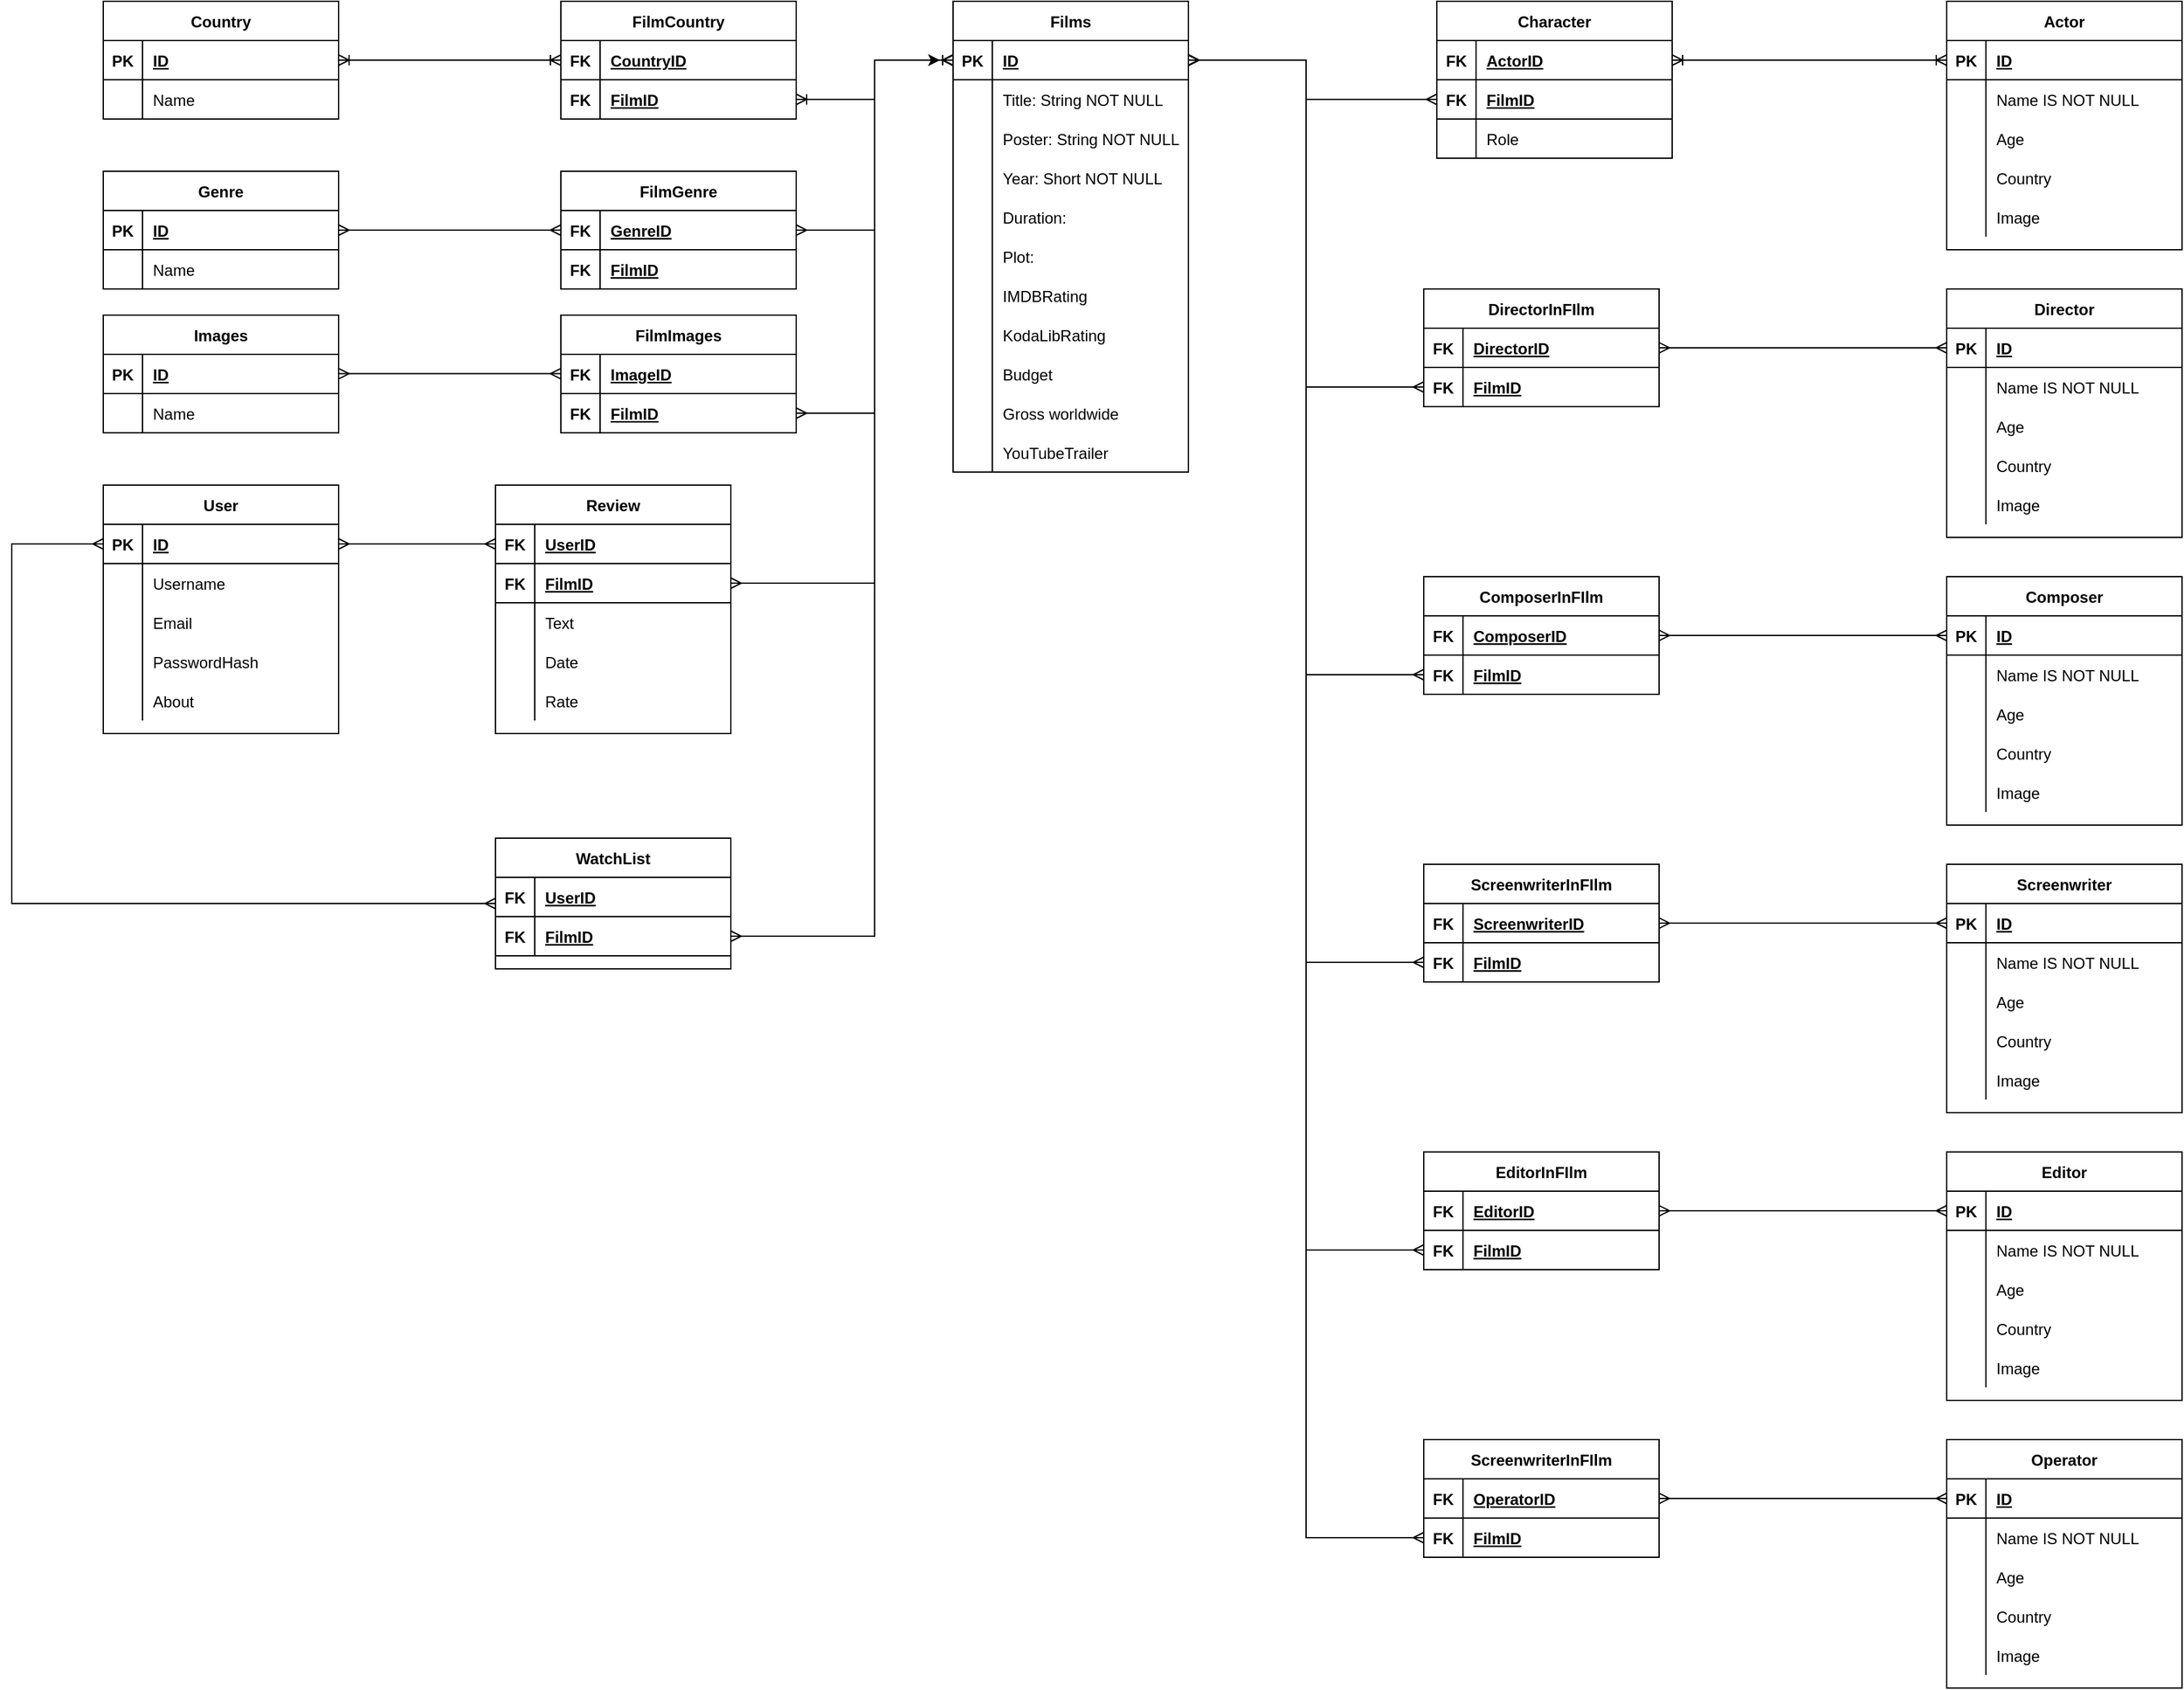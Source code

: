 <mxfile version="20.5.3" type="github">
  <diagram id="R2lEEEUBdFMjLlhIrx00" name="Page-1">
    <mxGraphModel dx="2999" dy="585" grid="1" gridSize="10" guides="1" tooltips="1" connect="1" arrows="1" fold="1" page="1" pageScale="1" pageWidth="1654" pageHeight="2336" math="0" shadow="0" extFonts="Permanent Marker^https://fonts.googleapis.com/css?family=Permanent+Marker">
      <root>
        <mxCell id="0" />
        <mxCell id="1" parent="0" />
        <mxCell id="2TcpQOjbaFrgLLIZACfz-2" value="Films" style="shape=table;startSize=30;container=1;collapsible=1;childLayout=tableLayout;fixedRows=1;rowLines=0;fontStyle=1;align=center;resizeLast=1;rounded=0;" parent="1" vertex="1">
          <mxGeometry x="480" y="20" width="180" height="360" as="geometry">
            <mxRectangle x="480" y="20" width="70" height="30" as="alternateBounds" />
          </mxGeometry>
        </mxCell>
        <mxCell id="2TcpQOjbaFrgLLIZACfz-3" value="" style="shape=tableRow;horizontal=0;startSize=0;swimlaneHead=0;swimlaneBody=0;fillColor=none;collapsible=0;dropTarget=0;points=[[0,0.5],[1,0.5]];portConstraint=eastwest;top=0;left=0;right=0;bottom=1;rounded=0;" parent="2TcpQOjbaFrgLLIZACfz-2" vertex="1">
          <mxGeometry y="30" width="180" height="30" as="geometry" />
        </mxCell>
        <mxCell id="2TcpQOjbaFrgLLIZACfz-4" value="PK" style="shape=partialRectangle;connectable=0;fillColor=none;top=0;left=0;bottom=0;right=0;fontStyle=1;overflow=hidden;rounded=0;" parent="2TcpQOjbaFrgLLIZACfz-3" vertex="1">
          <mxGeometry width="30" height="30" as="geometry">
            <mxRectangle width="30" height="30" as="alternateBounds" />
          </mxGeometry>
        </mxCell>
        <mxCell id="2TcpQOjbaFrgLLIZACfz-5" value="ID" style="shape=partialRectangle;connectable=0;fillColor=none;top=0;left=0;bottom=0;right=0;align=left;spacingLeft=6;fontStyle=5;overflow=hidden;rounded=0;" parent="2TcpQOjbaFrgLLIZACfz-3" vertex="1">
          <mxGeometry x="30" width="150" height="30" as="geometry">
            <mxRectangle width="150" height="30" as="alternateBounds" />
          </mxGeometry>
        </mxCell>
        <mxCell id="2TcpQOjbaFrgLLIZACfz-6" value="" style="shape=tableRow;horizontal=0;startSize=0;swimlaneHead=0;swimlaneBody=0;fillColor=none;collapsible=0;dropTarget=0;points=[[0,0.5],[1,0.5]];portConstraint=eastwest;top=0;left=0;right=0;bottom=0;rounded=0;" parent="2TcpQOjbaFrgLLIZACfz-2" vertex="1">
          <mxGeometry y="60" width="180" height="30" as="geometry" />
        </mxCell>
        <mxCell id="2TcpQOjbaFrgLLIZACfz-7" value="" style="shape=partialRectangle;connectable=0;fillColor=none;top=0;left=0;bottom=0;right=0;editable=1;overflow=hidden;rounded=0;" parent="2TcpQOjbaFrgLLIZACfz-6" vertex="1">
          <mxGeometry width="30" height="30" as="geometry">
            <mxRectangle width="30" height="30" as="alternateBounds" />
          </mxGeometry>
        </mxCell>
        <mxCell id="2TcpQOjbaFrgLLIZACfz-8" value="Title: String NOT NULL" style="shape=partialRectangle;connectable=0;fillColor=none;top=0;left=0;bottom=0;right=0;align=left;spacingLeft=6;overflow=hidden;rounded=0;" parent="2TcpQOjbaFrgLLIZACfz-6" vertex="1">
          <mxGeometry x="30" width="150" height="30" as="geometry">
            <mxRectangle width="150" height="30" as="alternateBounds" />
          </mxGeometry>
        </mxCell>
        <mxCell id="2TcpQOjbaFrgLLIZACfz-33" value="" style="shape=tableRow;horizontal=0;startSize=0;swimlaneHead=0;swimlaneBody=0;fillColor=none;collapsible=0;dropTarget=0;points=[[0,0.5],[1,0.5]];portConstraint=eastwest;top=0;left=0;right=0;bottom=0;rounded=0;" parent="2TcpQOjbaFrgLLIZACfz-2" vertex="1">
          <mxGeometry y="90" width="180" height="30" as="geometry" />
        </mxCell>
        <mxCell id="2TcpQOjbaFrgLLIZACfz-34" value="" style="shape=partialRectangle;connectable=0;fillColor=none;top=0;left=0;bottom=0;right=0;editable=1;overflow=hidden;rounded=0;" parent="2TcpQOjbaFrgLLIZACfz-33" vertex="1">
          <mxGeometry width="30" height="30" as="geometry">
            <mxRectangle width="30" height="30" as="alternateBounds" />
          </mxGeometry>
        </mxCell>
        <mxCell id="2TcpQOjbaFrgLLIZACfz-35" value="Poster: String NOT NULL" style="shape=partialRectangle;connectable=0;fillColor=none;top=0;left=0;bottom=0;right=0;align=left;spacingLeft=6;overflow=hidden;rounded=0;" parent="2TcpQOjbaFrgLLIZACfz-33" vertex="1">
          <mxGeometry x="30" width="150" height="30" as="geometry">
            <mxRectangle width="150" height="30" as="alternateBounds" />
          </mxGeometry>
        </mxCell>
        <mxCell id="2TcpQOjbaFrgLLIZACfz-222" value="" style="shape=tableRow;horizontal=0;startSize=0;swimlaneHead=0;swimlaneBody=0;fillColor=none;collapsible=0;dropTarget=0;points=[[0,0.5],[1,0.5]];portConstraint=eastwest;top=0;left=0;right=0;bottom=0;rounded=0;" parent="2TcpQOjbaFrgLLIZACfz-2" vertex="1">
          <mxGeometry y="120" width="180" height="30" as="geometry" />
        </mxCell>
        <mxCell id="2TcpQOjbaFrgLLIZACfz-223" value="" style="shape=partialRectangle;connectable=0;fillColor=none;top=0;left=0;bottom=0;right=0;editable=1;overflow=hidden;rounded=0;" parent="2TcpQOjbaFrgLLIZACfz-222" vertex="1">
          <mxGeometry width="30" height="30" as="geometry">
            <mxRectangle width="30" height="30" as="alternateBounds" />
          </mxGeometry>
        </mxCell>
        <mxCell id="2TcpQOjbaFrgLLIZACfz-224" value="Year: Short NOT NULL" style="shape=partialRectangle;connectable=0;fillColor=none;top=0;left=0;bottom=0;right=0;align=left;spacingLeft=6;overflow=hidden;rounded=0;" parent="2TcpQOjbaFrgLLIZACfz-222" vertex="1">
          <mxGeometry x="30" width="150" height="30" as="geometry">
            <mxRectangle width="150" height="30" as="alternateBounds" />
          </mxGeometry>
        </mxCell>
        <mxCell id="2TcpQOjbaFrgLLIZACfz-9" value="" style="shape=tableRow;horizontal=0;startSize=0;swimlaneHead=0;swimlaneBody=0;fillColor=none;collapsible=0;dropTarget=0;points=[[0,0.5],[1,0.5]];portConstraint=eastwest;top=0;left=0;right=0;bottom=0;rounded=0;" parent="2TcpQOjbaFrgLLIZACfz-2" vertex="1">
          <mxGeometry y="150" width="180" height="30" as="geometry" />
        </mxCell>
        <mxCell id="2TcpQOjbaFrgLLIZACfz-10" value="" style="shape=partialRectangle;connectable=0;fillColor=none;top=0;left=0;bottom=0;right=0;editable=1;overflow=hidden;rounded=0;" parent="2TcpQOjbaFrgLLIZACfz-9" vertex="1">
          <mxGeometry width="30" height="30" as="geometry">
            <mxRectangle width="30" height="30" as="alternateBounds" />
          </mxGeometry>
        </mxCell>
        <mxCell id="2TcpQOjbaFrgLLIZACfz-11" value="Duration: " style="shape=partialRectangle;connectable=0;fillColor=none;top=0;left=0;bottom=0;right=0;align=left;spacingLeft=6;overflow=hidden;rounded=0;" parent="2TcpQOjbaFrgLLIZACfz-9" vertex="1">
          <mxGeometry x="30" width="150" height="30" as="geometry">
            <mxRectangle width="150" height="30" as="alternateBounds" />
          </mxGeometry>
        </mxCell>
        <mxCell id="HgByO-bESykm1ynCI9BG-69" value="" style="shape=tableRow;horizontal=0;startSize=0;swimlaneHead=0;swimlaneBody=0;fillColor=none;collapsible=0;dropTarget=0;points=[[0,0.5],[1,0.5]];portConstraint=eastwest;top=0;left=0;right=0;bottom=0;rounded=0;" vertex="1" parent="2TcpQOjbaFrgLLIZACfz-2">
          <mxGeometry y="180" width="180" height="30" as="geometry" />
        </mxCell>
        <mxCell id="HgByO-bESykm1ynCI9BG-70" value="" style="shape=partialRectangle;connectable=0;fillColor=none;top=0;left=0;bottom=0;right=0;editable=1;overflow=hidden;rounded=0;" vertex="1" parent="HgByO-bESykm1ynCI9BG-69">
          <mxGeometry width="30" height="30" as="geometry">
            <mxRectangle width="30" height="30" as="alternateBounds" />
          </mxGeometry>
        </mxCell>
        <mxCell id="HgByO-bESykm1ynCI9BG-71" value="Plot:" style="shape=partialRectangle;connectable=0;fillColor=none;top=0;left=0;bottom=0;right=0;align=left;spacingLeft=6;overflow=hidden;rounded=0;" vertex="1" parent="HgByO-bESykm1ynCI9BG-69">
          <mxGeometry x="30" width="150" height="30" as="geometry">
            <mxRectangle width="150" height="30" as="alternateBounds" />
          </mxGeometry>
        </mxCell>
        <mxCell id="2TcpQOjbaFrgLLIZACfz-12" value="" style="shape=tableRow;horizontal=0;startSize=0;swimlaneHead=0;swimlaneBody=0;fillColor=none;collapsible=0;dropTarget=0;points=[[0,0.5],[1,0.5]];portConstraint=eastwest;top=0;left=0;right=0;bottom=0;rounded=0;" parent="2TcpQOjbaFrgLLIZACfz-2" vertex="1">
          <mxGeometry y="210" width="180" height="30" as="geometry" />
        </mxCell>
        <mxCell id="2TcpQOjbaFrgLLIZACfz-13" value="" style="shape=partialRectangle;connectable=0;fillColor=none;top=0;left=0;bottom=0;right=0;editable=1;overflow=hidden;rounded=0;" parent="2TcpQOjbaFrgLLIZACfz-12" vertex="1">
          <mxGeometry width="30" height="30" as="geometry">
            <mxRectangle width="30" height="30" as="alternateBounds" />
          </mxGeometry>
        </mxCell>
        <mxCell id="2TcpQOjbaFrgLLIZACfz-14" value="IMDBRating" style="shape=partialRectangle;connectable=0;fillColor=none;top=0;left=0;bottom=0;right=0;align=left;spacingLeft=6;overflow=hidden;rounded=0;" parent="2TcpQOjbaFrgLLIZACfz-12" vertex="1">
          <mxGeometry x="30" width="150" height="30" as="geometry">
            <mxRectangle width="150" height="30" as="alternateBounds" />
          </mxGeometry>
        </mxCell>
        <mxCell id="sSmM6O1S6ng9D-Xv1cmu-10" value="" style="shape=tableRow;horizontal=0;startSize=0;swimlaneHead=0;swimlaneBody=0;fillColor=none;collapsible=0;dropTarget=0;points=[[0,0.5],[1,0.5]];portConstraint=eastwest;top=0;left=0;right=0;bottom=0;rounded=0;" vertex="1" parent="2TcpQOjbaFrgLLIZACfz-2">
          <mxGeometry y="240" width="180" height="30" as="geometry" />
        </mxCell>
        <mxCell id="sSmM6O1S6ng9D-Xv1cmu-11" value="" style="shape=partialRectangle;connectable=0;fillColor=none;top=0;left=0;bottom=0;right=0;editable=1;overflow=hidden;rounded=0;" vertex="1" parent="sSmM6O1S6ng9D-Xv1cmu-10">
          <mxGeometry width="30" height="30" as="geometry">
            <mxRectangle width="30" height="30" as="alternateBounds" />
          </mxGeometry>
        </mxCell>
        <mxCell id="sSmM6O1S6ng9D-Xv1cmu-12" value="KodaLibRating" style="shape=partialRectangle;connectable=0;fillColor=none;top=0;left=0;bottom=0;right=0;align=left;spacingLeft=6;overflow=hidden;rounded=0;" vertex="1" parent="sSmM6O1S6ng9D-Xv1cmu-10">
          <mxGeometry x="30" width="150" height="30" as="geometry">
            <mxRectangle width="150" height="30" as="alternateBounds" />
          </mxGeometry>
        </mxCell>
        <mxCell id="sSmM6O1S6ng9D-Xv1cmu-13" value="" style="shape=tableRow;horizontal=0;startSize=0;swimlaneHead=0;swimlaneBody=0;fillColor=none;collapsible=0;dropTarget=0;points=[[0,0.5],[1,0.5]];portConstraint=eastwest;top=0;left=0;right=0;bottom=0;rounded=0;" vertex="1" parent="2TcpQOjbaFrgLLIZACfz-2">
          <mxGeometry y="270" width="180" height="30" as="geometry" />
        </mxCell>
        <mxCell id="sSmM6O1S6ng9D-Xv1cmu-14" value="" style="shape=partialRectangle;connectable=0;fillColor=none;top=0;left=0;bottom=0;right=0;editable=1;overflow=hidden;rounded=0;" vertex="1" parent="sSmM6O1S6ng9D-Xv1cmu-13">
          <mxGeometry width="30" height="30" as="geometry">
            <mxRectangle width="30" height="30" as="alternateBounds" />
          </mxGeometry>
        </mxCell>
        <mxCell id="sSmM6O1S6ng9D-Xv1cmu-15" value="Budget" style="shape=partialRectangle;connectable=0;fillColor=none;top=0;left=0;bottom=0;right=0;align=left;spacingLeft=6;overflow=hidden;rounded=0;" vertex="1" parent="sSmM6O1S6ng9D-Xv1cmu-13">
          <mxGeometry x="30" width="150" height="30" as="geometry">
            <mxRectangle width="150" height="30" as="alternateBounds" />
          </mxGeometry>
        </mxCell>
        <mxCell id="sSmM6O1S6ng9D-Xv1cmu-16" value="" style="shape=tableRow;horizontal=0;startSize=0;swimlaneHead=0;swimlaneBody=0;fillColor=none;collapsible=0;dropTarget=0;points=[[0,0.5],[1,0.5]];portConstraint=eastwest;top=0;left=0;right=0;bottom=0;rounded=0;" vertex="1" parent="2TcpQOjbaFrgLLIZACfz-2">
          <mxGeometry y="300" width="180" height="30" as="geometry" />
        </mxCell>
        <mxCell id="sSmM6O1S6ng9D-Xv1cmu-17" value="" style="shape=partialRectangle;connectable=0;fillColor=none;top=0;left=0;bottom=0;right=0;editable=1;overflow=hidden;rounded=0;" vertex="1" parent="sSmM6O1S6ng9D-Xv1cmu-16">
          <mxGeometry width="30" height="30" as="geometry">
            <mxRectangle width="30" height="30" as="alternateBounds" />
          </mxGeometry>
        </mxCell>
        <mxCell id="sSmM6O1S6ng9D-Xv1cmu-18" value="Gross worldwide" style="shape=partialRectangle;connectable=0;fillColor=none;top=0;left=0;bottom=0;right=0;align=left;spacingLeft=6;overflow=hidden;rounded=0;" vertex="1" parent="sSmM6O1S6ng9D-Xv1cmu-16">
          <mxGeometry x="30" width="150" height="30" as="geometry">
            <mxRectangle width="150" height="30" as="alternateBounds" />
          </mxGeometry>
        </mxCell>
        <mxCell id="HgByO-bESykm1ynCI9BG-66" value="" style="shape=tableRow;horizontal=0;startSize=0;swimlaneHead=0;swimlaneBody=0;fillColor=none;collapsible=0;dropTarget=0;points=[[0,0.5],[1,0.5]];portConstraint=eastwest;top=0;left=0;right=0;bottom=0;rounded=0;" vertex="1" parent="2TcpQOjbaFrgLLIZACfz-2">
          <mxGeometry y="330" width="180" height="30" as="geometry" />
        </mxCell>
        <mxCell id="HgByO-bESykm1ynCI9BG-67" value="" style="shape=partialRectangle;connectable=0;fillColor=none;top=0;left=0;bottom=0;right=0;editable=1;overflow=hidden;rounded=0;" vertex="1" parent="HgByO-bESykm1ynCI9BG-66">
          <mxGeometry width="30" height="30" as="geometry">
            <mxRectangle width="30" height="30" as="alternateBounds" />
          </mxGeometry>
        </mxCell>
        <mxCell id="HgByO-bESykm1ynCI9BG-68" value="YouTubeTrailer" style="shape=partialRectangle;connectable=0;fillColor=none;top=0;left=0;bottom=0;right=0;align=left;spacingLeft=6;overflow=hidden;rounded=0;" vertex="1" parent="HgByO-bESykm1ynCI9BG-66">
          <mxGeometry x="30" width="150" height="30" as="geometry">
            <mxRectangle width="150" height="30" as="alternateBounds" />
          </mxGeometry>
        </mxCell>
        <mxCell id="2TcpQOjbaFrgLLIZACfz-52" value="Actor" style="shape=table;startSize=30;container=1;collapsible=1;childLayout=tableLayout;fixedRows=1;rowLines=0;fontStyle=1;align=center;resizeLast=1;rounded=0;" parent="1" vertex="1">
          <mxGeometry x="1240" y="20" width="180" height="190.0" as="geometry" />
        </mxCell>
        <mxCell id="2TcpQOjbaFrgLLIZACfz-53" value="" style="shape=tableRow;horizontal=0;startSize=0;swimlaneHead=0;swimlaneBody=0;fillColor=none;collapsible=0;dropTarget=0;points=[[0,0.5],[1,0.5]];portConstraint=eastwest;top=0;left=0;right=0;bottom=1;rounded=0;" parent="2TcpQOjbaFrgLLIZACfz-52" vertex="1">
          <mxGeometry y="30" width="180" height="30" as="geometry" />
        </mxCell>
        <mxCell id="2TcpQOjbaFrgLLIZACfz-54" value="PK" style="shape=partialRectangle;connectable=0;fillColor=none;top=0;left=0;bottom=0;right=0;fontStyle=1;overflow=hidden;rounded=0;" parent="2TcpQOjbaFrgLLIZACfz-53" vertex="1">
          <mxGeometry width="30" height="30" as="geometry">
            <mxRectangle width="30" height="30" as="alternateBounds" />
          </mxGeometry>
        </mxCell>
        <mxCell id="2TcpQOjbaFrgLLIZACfz-55" value="ID" style="shape=partialRectangle;connectable=0;fillColor=none;top=0;left=0;bottom=0;right=0;align=left;spacingLeft=6;fontStyle=5;overflow=hidden;rounded=0;" parent="2TcpQOjbaFrgLLIZACfz-53" vertex="1">
          <mxGeometry x="30" width="150" height="30" as="geometry">
            <mxRectangle width="150" height="30" as="alternateBounds" />
          </mxGeometry>
        </mxCell>
        <mxCell id="2TcpQOjbaFrgLLIZACfz-56" value="" style="shape=tableRow;horizontal=0;startSize=0;swimlaneHead=0;swimlaneBody=0;fillColor=none;collapsible=0;dropTarget=0;points=[[0,0.5],[1,0.5]];portConstraint=eastwest;top=0;left=0;right=0;bottom=0;rounded=0;" parent="2TcpQOjbaFrgLLIZACfz-52" vertex="1">
          <mxGeometry y="60" width="180" height="30" as="geometry" />
        </mxCell>
        <mxCell id="2TcpQOjbaFrgLLIZACfz-57" value="" style="shape=partialRectangle;connectable=0;fillColor=none;top=0;left=0;bottom=0;right=0;editable=1;overflow=hidden;rounded=0;" parent="2TcpQOjbaFrgLLIZACfz-56" vertex="1">
          <mxGeometry width="30" height="30" as="geometry">
            <mxRectangle width="30" height="30" as="alternateBounds" />
          </mxGeometry>
        </mxCell>
        <mxCell id="2TcpQOjbaFrgLLIZACfz-58" value="Name IS NOT NULL" style="shape=partialRectangle;connectable=0;fillColor=none;top=0;left=0;bottom=0;right=0;align=left;spacingLeft=6;overflow=hidden;rounded=0;" parent="2TcpQOjbaFrgLLIZACfz-56" vertex="1">
          <mxGeometry x="30" width="150" height="30" as="geometry">
            <mxRectangle width="150" height="30" as="alternateBounds" />
          </mxGeometry>
        </mxCell>
        <mxCell id="2TcpQOjbaFrgLLIZACfz-59" value="" style="shape=tableRow;horizontal=0;startSize=0;swimlaneHead=0;swimlaneBody=0;fillColor=none;collapsible=0;dropTarget=0;points=[[0,0.5],[1,0.5]];portConstraint=eastwest;top=0;left=0;right=0;bottom=0;rounded=0;" parent="2TcpQOjbaFrgLLIZACfz-52" vertex="1">
          <mxGeometry y="90" width="180" height="30" as="geometry" />
        </mxCell>
        <mxCell id="2TcpQOjbaFrgLLIZACfz-60" value="" style="shape=partialRectangle;connectable=0;fillColor=none;top=0;left=0;bottom=0;right=0;editable=1;overflow=hidden;rounded=0;" parent="2TcpQOjbaFrgLLIZACfz-59" vertex="1">
          <mxGeometry width="30" height="30" as="geometry">
            <mxRectangle width="30" height="30" as="alternateBounds" />
          </mxGeometry>
        </mxCell>
        <mxCell id="2TcpQOjbaFrgLLIZACfz-61" value="Age" style="shape=partialRectangle;connectable=0;fillColor=none;top=0;left=0;bottom=0;right=0;align=left;spacingLeft=6;overflow=hidden;rounded=0;" parent="2TcpQOjbaFrgLLIZACfz-59" vertex="1">
          <mxGeometry x="30" width="150" height="30" as="geometry">
            <mxRectangle width="150" height="30" as="alternateBounds" />
          </mxGeometry>
        </mxCell>
        <mxCell id="2TcpQOjbaFrgLLIZACfz-62" value="" style="shape=tableRow;horizontal=0;startSize=0;swimlaneHead=0;swimlaneBody=0;fillColor=none;collapsible=0;dropTarget=0;points=[[0,0.5],[1,0.5]];portConstraint=eastwest;top=0;left=0;right=0;bottom=0;rounded=0;" parent="2TcpQOjbaFrgLLIZACfz-52" vertex="1">
          <mxGeometry y="120" width="180" height="30" as="geometry" />
        </mxCell>
        <mxCell id="2TcpQOjbaFrgLLIZACfz-63" value="" style="shape=partialRectangle;connectable=0;fillColor=none;top=0;left=0;bottom=0;right=0;editable=1;overflow=hidden;rounded=0;" parent="2TcpQOjbaFrgLLIZACfz-62" vertex="1">
          <mxGeometry width="30" height="30" as="geometry">
            <mxRectangle width="30" height="30" as="alternateBounds" />
          </mxGeometry>
        </mxCell>
        <mxCell id="2TcpQOjbaFrgLLIZACfz-64" value="Country" style="shape=partialRectangle;connectable=0;fillColor=none;top=0;left=0;bottom=0;right=0;align=left;spacingLeft=6;overflow=hidden;rounded=0;" parent="2TcpQOjbaFrgLLIZACfz-62" vertex="1">
          <mxGeometry x="30" width="150" height="30" as="geometry">
            <mxRectangle width="150" height="30" as="alternateBounds" />
          </mxGeometry>
        </mxCell>
        <mxCell id="2TcpQOjbaFrgLLIZACfz-90" value="" style="shape=tableRow;horizontal=0;startSize=0;swimlaneHead=0;swimlaneBody=0;fillColor=none;collapsible=0;dropTarget=0;points=[[0,0.5],[1,0.5]];portConstraint=eastwest;top=0;left=0;right=0;bottom=0;rounded=0;" parent="2TcpQOjbaFrgLLIZACfz-52" vertex="1">
          <mxGeometry y="150" width="180" height="30" as="geometry" />
        </mxCell>
        <mxCell id="2TcpQOjbaFrgLLIZACfz-91" value="" style="shape=partialRectangle;connectable=0;fillColor=none;top=0;left=0;bottom=0;right=0;editable=1;overflow=hidden;rounded=0;" parent="2TcpQOjbaFrgLLIZACfz-90" vertex="1">
          <mxGeometry width="30" height="30" as="geometry">
            <mxRectangle width="30" height="30" as="alternateBounds" />
          </mxGeometry>
        </mxCell>
        <mxCell id="2TcpQOjbaFrgLLIZACfz-92" value="Image" style="shape=partialRectangle;connectable=0;fillColor=none;top=0;left=0;bottom=0;right=0;align=left;spacingLeft=6;overflow=hidden;rounded=0;" parent="2TcpQOjbaFrgLLIZACfz-90" vertex="1">
          <mxGeometry x="30" width="150" height="30" as="geometry">
            <mxRectangle width="150" height="30" as="alternateBounds" />
          </mxGeometry>
        </mxCell>
        <mxCell id="2TcpQOjbaFrgLLIZACfz-72" value="Character" style="shape=table;startSize=30;container=1;collapsible=1;childLayout=tableLayout;fixedRows=1;rowLines=0;fontStyle=1;align=center;resizeLast=1;rounded=0;" parent="1" vertex="1">
          <mxGeometry x="850" y="20" width="180" height="120" as="geometry" />
        </mxCell>
        <mxCell id="2TcpQOjbaFrgLLIZACfz-73" value="" style="shape=tableRow;horizontal=0;startSize=0;swimlaneHead=0;swimlaneBody=0;fillColor=none;collapsible=0;dropTarget=0;points=[[0,0.5],[1,0.5]];portConstraint=eastwest;top=0;left=0;right=0;bottom=1;rounded=0;" parent="2TcpQOjbaFrgLLIZACfz-72" vertex="1">
          <mxGeometry y="30" width="180" height="30" as="geometry" />
        </mxCell>
        <mxCell id="2TcpQOjbaFrgLLIZACfz-74" value="FK" style="shape=partialRectangle;connectable=0;fillColor=none;top=0;left=0;bottom=0;right=0;fontStyle=1;overflow=hidden;rounded=0;" parent="2TcpQOjbaFrgLLIZACfz-73" vertex="1">
          <mxGeometry width="30" height="30" as="geometry">
            <mxRectangle width="30" height="30" as="alternateBounds" />
          </mxGeometry>
        </mxCell>
        <mxCell id="2TcpQOjbaFrgLLIZACfz-75" value="ActorID" style="shape=partialRectangle;connectable=0;fillColor=none;top=0;left=0;bottom=0;right=0;align=left;spacingLeft=6;fontStyle=5;overflow=hidden;rounded=0;" parent="2TcpQOjbaFrgLLIZACfz-73" vertex="1">
          <mxGeometry x="30" width="150" height="30" as="geometry">
            <mxRectangle width="150" height="30" as="alternateBounds" />
          </mxGeometry>
        </mxCell>
        <mxCell id="2TcpQOjbaFrgLLIZACfz-85" value="" style="shape=tableRow;horizontal=0;startSize=0;swimlaneHead=0;swimlaneBody=0;fillColor=none;collapsible=0;dropTarget=0;points=[[0,0.5],[1,0.5]];portConstraint=eastwest;top=0;left=0;right=0;bottom=1;rounded=0;" parent="2TcpQOjbaFrgLLIZACfz-72" vertex="1">
          <mxGeometry y="60" width="180" height="30" as="geometry" />
        </mxCell>
        <mxCell id="2TcpQOjbaFrgLLIZACfz-86" value="FK" style="shape=partialRectangle;connectable=0;fillColor=none;top=0;left=0;bottom=0;right=0;fontStyle=1;overflow=hidden;rounded=0;" parent="2TcpQOjbaFrgLLIZACfz-85" vertex="1">
          <mxGeometry width="30" height="30" as="geometry">
            <mxRectangle width="30" height="30" as="alternateBounds" />
          </mxGeometry>
        </mxCell>
        <mxCell id="2TcpQOjbaFrgLLIZACfz-87" value="FilmID" style="shape=partialRectangle;connectable=0;fillColor=none;top=0;left=0;bottom=0;right=0;align=left;spacingLeft=6;fontStyle=5;overflow=hidden;rounded=0;" parent="2TcpQOjbaFrgLLIZACfz-85" vertex="1">
          <mxGeometry x="30" width="150" height="30" as="geometry">
            <mxRectangle width="150" height="30" as="alternateBounds" />
          </mxGeometry>
        </mxCell>
        <mxCell id="2TcpQOjbaFrgLLIZACfz-76" value="" style="shape=tableRow;horizontal=0;startSize=0;swimlaneHead=0;swimlaneBody=0;fillColor=none;collapsible=0;dropTarget=0;points=[[0,0.5],[1,0.5]];portConstraint=eastwest;top=0;left=0;right=0;bottom=0;rounded=0;" parent="2TcpQOjbaFrgLLIZACfz-72" vertex="1">
          <mxGeometry y="90" width="180" height="30" as="geometry" />
        </mxCell>
        <mxCell id="2TcpQOjbaFrgLLIZACfz-77" value="" style="shape=partialRectangle;connectable=0;fillColor=none;top=0;left=0;bottom=0;right=0;editable=1;overflow=hidden;rounded=0;" parent="2TcpQOjbaFrgLLIZACfz-76" vertex="1">
          <mxGeometry width="30" height="30" as="geometry">
            <mxRectangle width="30" height="30" as="alternateBounds" />
          </mxGeometry>
        </mxCell>
        <mxCell id="2TcpQOjbaFrgLLIZACfz-78" value="Role" style="shape=partialRectangle;connectable=0;fillColor=none;top=0;left=0;bottom=0;right=0;align=left;spacingLeft=6;overflow=hidden;rounded=0;" parent="2TcpQOjbaFrgLLIZACfz-76" vertex="1">
          <mxGeometry x="30" width="150" height="30" as="geometry">
            <mxRectangle width="150" height="30" as="alternateBounds" />
          </mxGeometry>
        </mxCell>
        <mxCell id="2TcpQOjbaFrgLLIZACfz-88" style="edgeStyle=orthogonalEdgeStyle;rounded=0;orthogonalLoop=1;jettySize=auto;html=1;exitX=1;exitY=0.5;exitDx=0;exitDy=0;entryX=0;entryY=0.5;entryDx=0;entryDy=0;startArrow=ERoneToMany;startFill=0;endArrow=ERoneToMany;endFill=0;" parent="1" source="2TcpQOjbaFrgLLIZACfz-73" target="2TcpQOjbaFrgLLIZACfz-53" edge="1">
          <mxGeometry relative="1" as="geometry" />
        </mxCell>
        <mxCell id="2TcpQOjbaFrgLLIZACfz-89" style="edgeStyle=orthogonalEdgeStyle;rounded=0;orthogonalLoop=1;jettySize=auto;html=1;exitX=0;exitY=0.5;exitDx=0;exitDy=0;entryX=1;entryY=0.5;entryDx=0;entryDy=0;endArrow=ERmany;endFill=0;startArrow=ERmany;startFill=0;" parent="1" source="2TcpQOjbaFrgLLIZACfz-85" target="2TcpQOjbaFrgLLIZACfz-3" edge="1">
          <mxGeometry relative="1" as="geometry">
            <Array as="points">
              <mxPoint x="750" y="95" />
              <mxPoint x="750" y="65" />
            </Array>
          </mxGeometry>
        </mxCell>
        <mxCell id="2TcpQOjbaFrgLLIZACfz-128" value="Director" style="shape=table;startSize=30;container=1;collapsible=1;childLayout=tableLayout;fixedRows=1;rowLines=0;fontStyle=1;align=center;resizeLast=1;rounded=0;" parent="1" vertex="1">
          <mxGeometry x="1240" y="240" width="180" height="190.0" as="geometry" />
        </mxCell>
        <mxCell id="2TcpQOjbaFrgLLIZACfz-129" value="" style="shape=tableRow;horizontal=0;startSize=0;swimlaneHead=0;swimlaneBody=0;fillColor=none;collapsible=0;dropTarget=0;points=[[0,0.5],[1,0.5]];portConstraint=eastwest;top=0;left=0;right=0;bottom=1;rounded=0;" parent="2TcpQOjbaFrgLLIZACfz-128" vertex="1">
          <mxGeometry y="30" width="180" height="30" as="geometry" />
        </mxCell>
        <mxCell id="2TcpQOjbaFrgLLIZACfz-130" value="PK" style="shape=partialRectangle;connectable=0;fillColor=none;top=0;left=0;bottom=0;right=0;fontStyle=1;overflow=hidden;rounded=0;" parent="2TcpQOjbaFrgLLIZACfz-129" vertex="1">
          <mxGeometry width="30" height="30" as="geometry">
            <mxRectangle width="30" height="30" as="alternateBounds" />
          </mxGeometry>
        </mxCell>
        <mxCell id="2TcpQOjbaFrgLLIZACfz-131" value="ID" style="shape=partialRectangle;connectable=0;fillColor=none;top=0;left=0;bottom=0;right=0;align=left;spacingLeft=6;fontStyle=5;overflow=hidden;rounded=0;" parent="2TcpQOjbaFrgLLIZACfz-129" vertex="1">
          <mxGeometry x="30" width="150" height="30" as="geometry">
            <mxRectangle width="150" height="30" as="alternateBounds" />
          </mxGeometry>
        </mxCell>
        <mxCell id="2TcpQOjbaFrgLLIZACfz-132" value="" style="shape=tableRow;horizontal=0;startSize=0;swimlaneHead=0;swimlaneBody=0;fillColor=none;collapsible=0;dropTarget=0;points=[[0,0.5],[1,0.5]];portConstraint=eastwest;top=0;left=0;right=0;bottom=0;rounded=0;" parent="2TcpQOjbaFrgLLIZACfz-128" vertex="1">
          <mxGeometry y="60" width="180" height="30" as="geometry" />
        </mxCell>
        <mxCell id="2TcpQOjbaFrgLLIZACfz-133" value="" style="shape=partialRectangle;connectable=0;fillColor=none;top=0;left=0;bottom=0;right=0;editable=1;overflow=hidden;rounded=0;" parent="2TcpQOjbaFrgLLIZACfz-132" vertex="1">
          <mxGeometry width="30" height="30" as="geometry">
            <mxRectangle width="30" height="30" as="alternateBounds" />
          </mxGeometry>
        </mxCell>
        <mxCell id="2TcpQOjbaFrgLLIZACfz-134" value="Name IS NOT NULL" style="shape=partialRectangle;connectable=0;fillColor=none;top=0;left=0;bottom=0;right=0;align=left;spacingLeft=6;overflow=hidden;rounded=0;" parent="2TcpQOjbaFrgLLIZACfz-132" vertex="1">
          <mxGeometry x="30" width="150" height="30" as="geometry">
            <mxRectangle width="150" height="30" as="alternateBounds" />
          </mxGeometry>
        </mxCell>
        <mxCell id="2TcpQOjbaFrgLLIZACfz-135" value="" style="shape=tableRow;horizontal=0;startSize=0;swimlaneHead=0;swimlaneBody=0;fillColor=none;collapsible=0;dropTarget=0;points=[[0,0.5],[1,0.5]];portConstraint=eastwest;top=0;left=0;right=0;bottom=0;rounded=0;" parent="2TcpQOjbaFrgLLIZACfz-128" vertex="1">
          <mxGeometry y="90" width="180" height="30" as="geometry" />
        </mxCell>
        <mxCell id="2TcpQOjbaFrgLLIZACfz-136" value="" style="shape=partialRectangle;connectable=0;fillColor=none;top=0;left=0;bottom=0;right=0;editable=1;overflow=hidden;rounded=0;" parent="2TcpQOjbaFrgLLIZACfz-135" vertex="1">
          <mxGeometry width="30" height="30" as="geometry">
            <mxRectangle width="30" height="30" as="alternateBounds" />
          </mxGeometry>
        </mxCell>
        <mxCell id="2TcpQOjbaFrgLLIZACfz-137" value="Age" style="shape=partialRectangle;connectable=0;fillColor=none;top=0;left=0;bottom=0;right=0;align=left;spacingLeft=6;overflow=hidden;rounded=0;" parent="2TcpQOjbaFrgLLIZACfz-135" vertex="1">
          <mxGeometry x="30" width="150" height="30" as="geometry">
            <mxRectangle width="150" height="30" as="alternateBounds" />
          </mxGeometry>
        </mxCell>
        <mxCell id="2TcpQOjbaFrgLLIZACfz-138" value="" style="shape=tableRow;horizontal=0;startSize=0;swimlaneHead=0;swimlaneBody=0;fillColor=none;collapsible=0;dropTarget=0;points=[[0,0.5],[1,0.5]];portConstraint=eastwest;top=0;left=0;right=0;bottom=0;rounded=0;" parent="2TcpQOjbaFrgLLIZACfz-128" vertex="1">
          <mxGeometry y="120" width="180" height="30" as="geometry" />
        </mxCell>
        <mxCell id="2TcpQOjbaFrgLLIZACfz-139" value="" style="shape=partialRectangle;connectable=0;fillColor=none;top=0;left=0;bottom=0;right=0;editable=1;overflow=hidden;rounded=0;" parent="2TcpQOjbaFrgLLIZACfz-138" vertex="1">
          <mxGeometry width="30" height="30" as="geometry">
            <mxRectangle width="30" height="30" as="alternateBounds" />
          </mxGeometry>
        </mxCell>
        <mxCell id="2TcpQOjbaFrgLLIZACfz-140" value="Country" style="shape=partialRectangle;connectable=0;fillColor=none;top=0;left=0;bottom=0;right=0;align=left;spacingLeft=6;overflow=hidden;rounded=0;" parent="2TcpQOjbaFrgLLIZACfz-138" vertex="1">
          <mxGeometry x="30" width="150" height="30" as="geometry">
            <mxRectangle width="150" height="30" as="alternateBounds" />
          </mxGeometry>
        </mxCell>
        <mxCell id="2TcpQOjbaFrgLLIZACfz-141" value="" style="shape=tableRow;horizontal=0;startSize=0;swimlaneHead=0;swimlaneBody=0;fillColor=none;collapsible=0;dropTarget=0;points=[[0,0.5],[1,0.5]];portConstraint=eastwest;top=0;left=0;right=0;bottom=0;rounded=0;" parent="2TcpQOjbaFrgLLIZACfz-128" vertex="1">
          <mxGeometry y="150" width="180" height="30" as="geometry" />
        </mxCell>
        <mxCell id="2TcpQOjbaFrgLLIZACfz-142" value="" style="shape=partialRectangle;connectable=0;fillColor=none;top=0;left=0;bottom=0;right=0;editable=1;overflow=hidden;rounded=0;" parent="2TcpQOjbaFrgLLIZACfz-141" vertex="1">
          <mxGeometry width="30" height="30" as="geometry">
            <mxRectangle width="30" height="30" as="alternateBounds" />
          </mxGeometry>
        </mxCell>
        <mxCell id="2TcpQOjbaFrgLLIZACfz-143" value="Image" style="shape=partialRectangle;connectable=0;fillColor=none;top=0;left=0;bottom=0;right=0;align=left;spacingLeft=6;overflow=hidden;rounded=0;" parent="2TcpQOjbaFrgLLIZACfz-141" vertex="1">
          <mxGeometry x="30" width="150" height="30" as="geometry">
            <mxRectangle width="150" height="30" as="alternateBounds" />
          </mxGeometry>
        </mxCell>
        <mxCell id="2TcpQOjbaFrgLLIZACfz-160" value="DirectorInFIlm" style="shape=table;startSize=30;container=1;collapsible=1;childLayout=tableLayout;fixedRows=1;rowLines=0;fontStyle=1;align=center;resizeLast=1;rounded=0;" parent="1" vertex="1">
          <mxGeometry x="840" y="240" width="180" height="90" as="geometry" />
        </mxCell>
        <mxCell id="2TcpQOjbaFrgLLIZACfz-161" value="" style="shape=tableRow;horizontal=0;startSize=0;swimlaneHead=0;swimlaneBody=0;fillColor=none;collapsible=0;dropTarget=0;points=[[0,0.5],[1,0.5]];portConstraint=eastwest;top=0;left=0;right=0;bottom=1;rounded=0;" parent="2TcpQOjbaFrgLLIZACfz-160" vertex="1">
          <mxGeometry y="30" width="180" height="30" as="geometry" />
        </mxCell>
        <mxCell id="2TcpQOjbaFrgLLIZACfz-162" value="FK" style="shape=partialRectangle;connectable=0;fillColor=none;top=0;left=0;bottom=0;right=0;fontStyle=1;overflow=hidden;rounded=0;" parent="2TcpQOjbaFrgLLIZACfz-161" vertex="1">
          <mxGeometry width="30" height="30" as="geometry">
            <mxRectangle width="30" height="30" as="alternateBounds" />
          </mxGeometry>
        </mxCell>
        <mxCell id="2TcpQOjbaFrgLLIZACfz-163" value="DirectorID" style="shape=partialRectangle;connectable=0;fillColor=none;top=0;left=0;bottom=0;right=0;align=left;spacingLeft=6;fontStyle=5;overflow=hidden;rounded=0;" parent="2TcpQOjbaFrgLLIZACfz-161" vertex="1">
          <mxGeometry x="30" width="150" height="30" as="geometry">
            <mxRectangle width="150" height="30" as="alternateBounds" />
          </mxGeometry>
        </mxCell>
        <mxCell id="2TcpQOjbaFrgLLIZACfz-164" value="" style="shape=tableRow;horizontal=0;startSize=0;swimlaneHead=0;swimlaneBody=0;fillColor=none;collapsible=0;dropTarget=0;points=[[0,0.5],[1,0.5]];portConstraint=eastwest;top=0;left=0;right=0;bottom=1;rounded=0;" parent="2TcpQOjbaFrgLLIZACfz-160" vertex="1">
          <mxGeometry y="60" width="180" height="30" as="geometry" />
        </mxCell>
        <mxCell id="2TcpQOjbaFrgLLIZACfz-165" value="FK" style="shape=partialRectangle;connectable=0;fillColor=none;top=0;left=0;bottom=0;right=0;fontStyle=1;overflow=hidden;rounded=0;" parent="2TcpQOjbaFrgLLIZACfz-164" vertex="1">
          <mxGeometry width="30" height="30" as="geometry">
            <mxRectangle width="30" height="30" as="alternateBounds" />
          </mxGeometry>
        </mxCell>
        <mxCell id="2TcpQOjbaFrgLLIZACfz-166" value="FilmID" style="shape=partialRectangle;connectable=0;fillColor=none;top=0;left=0;bottom=0;right=0;align=left;spacingLeft=6;fontStyle=5;overflow=hidden;rounded=0;" parent="2TcpQOjbaFrgLLIZACfz-164" vertex="1">
          <mxGeometry x="30" width="150" height="30" as="geometry">
            <mxRectangle width="150" height="30" as="alternateBounds" />
          </mxGeometry>
        </mxCell>
        <mxCell id="2TcpQOjbaFrgLLIZACfz-170" style="edgeStyle=orthogonalEdgeStyle;rounded=0;orthogonalLoop=1;jettySize=auto;html=1;exitX=0;exitY=0.5;exitDx=0;exitDy=0;entryX=1;entryY=0.5;entryDx=0;entryDy=0;startArrow=ERmany;startFill=0;endArrow=ERmany;endFill=0;" parent="1" source="2TcpQOjbaFrgLLIZACfz-129" target="2TcpQOjbaFrgLLIZACfz-161" edge="1">
          <mxGeometry relative="1" as="geometry" />
        </mxCell>
        <mxCell id="2TcpQOjbaFrgLLIZACfz-171" style="edgeStyle=orthogonalEdgeStyle;rounded=0;orthogonalLoop=1;jettySize=auto;html=1;exitX=0;exitY=0.5;exitDx=0;exitDy=0;entryX=1;entryY=0.5;entryDx=0;entryDy=0;startArrow=ERmany;startFill=0;endArrow=ERmany;endFill=0;" parent="1" source="2TcpQOjbaFrgLLIZACfz-164" target="2TcpQOjbaFrgLLIZACfz-3" edge="1">
          <mxGeometry relative="1" as="geometry" />
        </mxCell>
        <mxCell id="2TcpQOjbaFrgLLIZACfz-348" style="edgeStyle=orthogonalEdgeStyle;rounded=0;orthogonalLoop=1;jettySize=auto;html=1;entryX=1;entryY=0.5;entryDx=0;entryDy=0;startArrow=ERmany;startFill=0;endArrow=ERmany;endFill=0;exitX=0;exitY=0.5;exitDx=0;exitDy=0;" parent="1" source="2TcpQOjbaFrgLLIZACfz-173" target="2TcpQOjbaFrgLLIZACfz-189" edge="1">
          <mxGeometry relative="1" as="geometry">
            <mxPoint x="1280" y="505" as="sourcePoint" />
            <Array as="points" />
          </mxGeometry>
        </mxCell>
        <mxCell id="2TcpQOjbaFrgLLIZACfz-172" value="Composer" style="shape=table;startSize=30;container=1;collapsible=1;childLayout=tableLayout;fixedRows=1;rowLines=0;fontStyle=1;align=center;resizeLast=1;rounded=0;" parent="1" vertex="1">
          <mxGeometry x="1240" y="460" width="180" height="190.0" as="geometry" />
        </mxCell>
        <mxCell id="2TcpQOjbaFrgLLIZACfz-173" value="" style="shape=tableRow;horizontal=0;startSize=0;swimlaneHead=0;swimlaneBody=0;fillColor=none;collapsible=0;dropTarget=0;points=[[0,0.5],[1,0.5]];portConstraint=eastwest;top=0;left=0;right=0;bottom=1;rounded=0;" parent="2TcpQOjbaFrgLLIZACfz-172" vertex="1">
          <mxGeometry y="30" width="180" height="30" as="geometry" />
        </mxCell>
        <mxCell id="2TcpQOjbaFrgLLIZACfz-174" value="PK" style="shape=partialRectangle;connectable=0;fillColor=none;top=0;left=0;bottom=0;right=0;fontStyle=1;overflow=hidden;rounded=0;" parent="2TcpQOjbaFrgLLIZACfz-173" vertex="1">
          <mxGeometry width="30" height="30" as="geometry">
            <mxRectangle width="30" height="30" as="alternateBounds" />
          </mxGeometry>
        </mxCell>
        <mxCell id="2TcpQOjbaFrgLLIZACfz-175" value="ID" style="shape=partialRectangle;connectable=0;fillColor=none;top=0;left=0;bottom=0;right=0;align=left;spacingLeft=6;fontStyle=5;overflow=hidden;rounded=0;" parent="2TcpQOjbaFrgLLIZACfz-173" vertex="1">
          <mxGeometry x="30" width="150" height="30" as="geometry">
            <mxRectangle width="150" height="30" as="alternateBounds" />
          </mxGeometry>
        </mxCell>
        <mxCell id="2TcpQOjbaFrgLLIZACfz-176" value="" style="shape=tableRow;horizontal=0;startSize=0;swimlaneHead=0;swimlaneBody=0;fillColor=none;collapsible=0;dropTarget=0;points=[[0,0.5],[1,0.5]];portConstraint=eastwest;top=0;left=0;right=0;bottom=0;rounded=0;" parent="2TcpQOjbaFrgLLIZACfz-172" vertex="1">
          <mxGeometry y="60" width="180" height="30" as="geometry" />
        </mxCell>
        <mxCell id="2TcpQOjbaFrgLLIZACfz-177" value="" style="shape=partialRectangle;connectable=0;fillColor=none;top=0;left=0;bottom=0;right=0;editable=1;overflow=hidden;rounded=0;" parent="2TcpQOjbaFrgLLIZACfz-176" vertex="1">
          <mxGeometry width="30" height="30" as="geometry">
            <mxRectangle width="30" height="30" as="alternateBounds" />
          </mxGeometry>
        </mxCell>
        <mxCell id="2TcpQOjbaFrgLLIZACfz-178" value="Name IS NOT NULL" style="shape=partialRectangle;connectable=0;fillColor=none;top=0;left=0;bottom=0;right=0;align=left;spacingLeft=6;overflow=hidden;rounded=0;" parent="2TcpQOjbaFrgLLIZACfz-176" vertex="1">
          <mxGeometry x="30" width="150" height="30" as="geometry">
            <mxRectangle width="150" height="30" as="alternateBounds" />
          </mxGeometry>
        </mxCell>
        <mxCell id="2TcpQOjbaFrgLLIZACfz-179" value="" style="shape=tableRow;horizontal=0;startSize=0;swimlaneHead=0;swimlaneBody=0;fillColor=none;collapsible=0;dropTarget=0;points=[[0,0.5],[1,0.5]];portConstraint=eastwest;top=0;left=0;right=0;bottom=0;rounded=0;" parent="2TcpQOjbaFrgLLIZACfz-172" vertex="1">
          <mxGeometry y="90" width="180" height="30" as="geometry" />
        </mxCell>
        <mxCell id="2TcpQOjbaFrgLLIZACfz-180" value="" style="shape=partialRectangle;connectable=0;fillColor=none;top=0;left=0;bottom=0;right=0;editable=1;overflow=hidden;rounded=0;" parent="2TcpQOjbaFrgLLIZACfz-179" vertex="1">
          <mxGeometry width="30" height="30" as="geometry">
            <mxRectangle width="30" height="30" as="alternateBounds" />
          </mxGeometry>
        </mxCell>
        <mxCell id="2TcpQOjbaFrgLLIZACfz-181" value="Age" style="shape=partialRectangle;connectable=0;fillColor=none;top=0;left=0;bottom=0;right=0;align=left;spacingLeft=6;overflow=hidden;rounded=0;" parent="2TcpQOjbaFrgLLIZACfz-179" vertex="1">
          <mxGeometry x="30" width="150" height="30" as="geometry">
            <mxRectangle width="150" height="30" as="alternateBounds" />
          </mxGeometry>
        </mxCell>
        <mxCell id="2TcpQOjbaFrgLLIZACfz-182" value="" style="shape=tableRow;horizontal=0;startSize=0;swimlaneHead=0;swimlaneBody=0;fillColor=none;collapsible=0;dropTarget=0;points=[[0,0.5],[1,0.5]];portConstraint=eastwest;top=0;left=0;right=0;bottom=0;rounded=0;" parent="2TcpQOjbaFrgLLIZACfz-172" vertex="1">
          <mxGeometry y="120" width="180" height="30" as="geometry" />
        </mxCell>
        <mxCell id="2TcpQOjbaFrgLLIZACfz-183" value="" style="shape=partialRectangle;connectable=0;fillColor=none;top=0;left=0;bottom=0;right=0;editable=1;overflow=hidden;rounded=0;" parent="2TcpQOjbaFrgLLIZACfz-182" vertex="1">
          <mxGeometry width="30" height="30" as="geometry">
            <mxRectangle width="30" height="30" as="alternateBounds" />
          </mxGeometry>
        </mxCell>
        <mxCell id="2TcpQOjbaFrgLLIZACfz-184" value="Country" style="shape=partialRectangle;connectable=0;fillColor=none;top=0;left=0;bottom=0;right=0;align=left;spacingLeft=6;overflow=hidden;rounded=0;" parent="2TcpQOjbaFrgLLIZACfz-182" vertex="1">
          <mxGeometry x="30" width="150" height="30" as="geometry">
            <mxRectangle width="150" height="30" as="alternateBounds" />
          </mxGeometry>
        </mxCell>
        <mxCell id="2TcpQOjbaFrgLLIZACfz-185" value="" style="shape=tableRow;horizontal=0;startSize=0;swimlaneHead=0;swimlaneBody=0;fillColor=none;collapsible=0;dropTarget=0;points=[[0,0.5],[1,0.5]];portConstraint=eastwest;top=0;left=0;right=0;bottom=0;rounded=0;" parent="2TcpQOjbaFrgLLIZACfz-172" vertex="1">
          <mxGeometry y="150" width="180" height="30" as="geometry" />
        </mxCell>
        <mxCell id="2TcpQOjbaFrgLLIZACfz-186" value="" style="shape=partialRectangle;connectable=0;fillColor=none;top=0;left=0;bottom=0;right=0;editable=1;overflow=hidden;rounded=0;" parent="2TcpQOjbaFrgLLIZACfz-185" vertex="1">
          <mxGeometry width="30" height="30" as="geometry">
            <mxRectangle width="30" height="30" as="alternateBounds" />
          </mxGeometry>
        </mxCell>
        <mxCell id="2TcpQOjbaFrgLLIZACfz-187" value="Image" style="shape=partialRectangle;connectable=0;fillColor=none;top=0;left=0;bottom=0;right=0;align=left;spacingLeft=6;overflow=hidden;rounded=0;" parent="2TcpQOjbaFrgLLIZACfz-185" vertex="1">
          <mxGeometry x="30" width="150" height="30" as="geometry">
            <mxRectangle width="150" height="30" as="alternateBounds" />
          </mxGeometry>
        </mxCell>
        <mxCell id="2TcpQOjbaFrgLLIZACfz-188" value="ComposerInFIlm" style="shape=table;startSize=30;container=1;collapsible=1;childLayout=tableLayout;fixedRows=1;rowLines=0;fontStyle=1;align=center;resizeLast=1;rounded=0;" parent="1" vertex="1">
          <mxGeometry x="840" y="460" width="180" height="90" as="geometry" />
        </mxCell>
        <mxCell id="2TcpQOjbaFrgLLIZACfz-189" value="" style="shape=tableRow;horizontal=0;startSize=0;swimlaneHead=0;swimlaneBody=0;fillColor=none;collapsible=0;dropTarget=0;points=[[0,0.5],[1,0.5]];portConstraint=eastwest;top=0;left=0;right=0;bottom=1;rounded=0;" parent="2TcpQOjbaFrgLLIZACfz-188" vertex="1">
          <mxGeometry y="30" width="180" height="30" as="geometry" />
        </mxCell>
        <mxCell id="2TcpQOjbaFrgLLIZACfz-190" value="FK" style="shape=partialRectangle;connectable=0;fillColor=none;top=0;left=0;bottom=0;right=0;fontStyle=1;overflow=hidden;rounded=0;" parent="2TcpQOjbaFrgLLIZACfz-189" vertex="1">
          <mxGeometry width="30" height="30" as="geometry">
            <mxRectangle width="30" height="30" as="alternateBounds" />
          </mxGeometry>
        </mxCell>
        <mxCell id="2TcpQOjbaFrgLLIZACfz-191" value="ComposerID" style="shape=partialRectangle;connectable=0;fillColor=none;top=0;left=0;bottom=0;right=0;align=left;spacingLeft=6;fontStyle=5;overflow=hidden;rounded=0;" parent="2TcpQOjbaFrgLLIZACfz-189" vertex="1">
          <mxGeometry x="30" width="150" height="30" as="geometry">
            <mxRectangle width="150" height="30" as="alternateBounds" />
          </mxGeometry>
        </mxCell>
        <mxCell id="2TcpQOjbaFrgLLIZACfz-192" value="" style="shape=tableRow;horizontal=0;startSize=0;swimlaneHead=0;swimlaneBody=0;fillColor=none;collapsible=0;dropTarget=0;points=[[0,0.5],[1,0.5]];portConstraint=eastwest;top=0;left=0;right=0;bottom=1;rounded=0;" parent="2TcpQOjbaFrgLLIZACfz-188" vertex="1">
          <mxGeometry y="60" width="180" height="30" as="geometry" />
        </mxCell>
        <mxCell id="2TcpQOjbaFrgLLIZACfz-193" value="FK" style="shape=partialRectangle;connectable=0;fillColor=none;top=0;left=0;bottom=0;right=0;fontStyle=1;overflow=hidden;rounded=0;" parent="2TcpQOjbaFrgLLIZACfz-192" vertex="1">
          <mxGeometry width="30" height="30" as="geometry">
            <mxRectangle width="30" height="30" as="alternateBounds" />
          </mxGeometry>
        </mxCell>
        <mxCell id="2TcpQOjbaFrgLLIZACfz-194" value="FilmID" style="shape=partialRectangle;connectable=0;fillColor=none;top=0;left=0;bottom=0;right=0;align=left;spacingLeft=6;fontStyle=5;overflow=hidden;rounded=0;" parent="2TcpQOjbaFrgLLIZACfz-192" vertex="1">
          <mxGeometry x="30" width="150" height="30" as="geometry">
            <mxRectangle width="150" height="30" as="alternateBounds" />
          </mxGeometry>
        </mxCell>
        <mxCell id="2TcpQOjbaFrgLLIZACfz-195" style="edgeStyle=orthogonalEdgeStyle;rounded=0;orthogonalLoop=1;jettySize=auto;html=1;exitX=0;exitY=0.5;exitDx=0;exitDy=0;entryX=1;entryY=0.5;entryDx=0;entryDy=0;startArrow=ERmany;startFill=0;endArrow=ERmany;endFill=0;" parent="1" source="2TcpQOjbaFrgLLIZACfz-192" target="2TcpQOjbaFrgLLIZACfz-3" edge="1">
          <mxGeometry relative="1" as="geometry" />
        </mxCell>
        <mxCell id="2TcpQOjbaFrgLLIZACfz-197" value="Screenwriter" style="shape=table;startSize=30;container=1;collapsible=1;childLayout=tableLayout;fixedRows=1;rowLines=0;fontStyle=1;align=center;resizeLast=1;rounded=0;" parent="1" vertex="1">
          <mxGeometry x="1240" y="680" width="180" height="190.0" as="geometry" />
        </mxCell>
        <mxCell id="2TcpQOjbaFrgLLIZACfz-198" value="" style="shape=tableRow;horizontal=0;startSize=0;swimlaneHead=0;swimlaneBody=0;fillColor=none;collapsible=0;dropTarget=0;points=[[0,0.5],[1,0.5]];portConstraint=eastwest;top=0;left=0;right=0;bottom=1;rounded=0;" parent="2TcpQOjbaFrgLLIZACfz-197" vertex="1">
          <mxGeometry y="30" width="180" height="30" as="geometry" />
        </mxCell>
        <mxCell id="2TcpQOjbaFrgLLIZACfz-199" value="PK" style="shape=partialRectangle;connectable=0;fillColor=none;top=0;left=0;bottom=0;right=0;fontStyle=1;overflow=hidden;rounded=0;" parent="2TcpQOjbaFrgLLIZACfz-198" vertex="1">
          <mxGeometry width="30" height="30" as="geometry">
            <mxRectangle width="30" height="30" as="alternateBounds" />
          </mxGeometry>
        </mxCell>
        <mxCell id="2TcpQOjbaFrgLLIZACfz-200" value="ID" style="shape=partialRectangle;connectable=0;fillColor=none;top=0;left=0;bottom=0;right=0;align=left;spacingLeft=6;fontStyle=5;overflow=hidden;rounded=0;" parent="2TcpQOjbaFrgLLIZACfz-198" vertex="1">
          <mxGeometry x="30" width="150" height="30" as="geometry">
            <mxRectangle width="150" height="30" as="alternateBounds" />
          </mxGeometry>
        </mxCell>
        <mxCell id="2TcpQOjbaFrgLLIZACfz-201" value="" style="shape=tableRow;horizontal=0;startSize=0;swimlaneHead=0;swimlaneBody=0;fillColor=none;collapsible=0;dropTarget=0;points=[[0,0.5],[1,0.5]];portConstraint=eastwest;top=0;left=0;right=0;bottom=0;rounded=0;" parent="2TcpQOjbaFrgLLIZACfz-197" vertex="1">
          <mxGeometry y="60" width="180" height="30" as="geometry" />
        </mxCell>
        <mxCell id="2TcpQOjbaFrgLLIZACfz-202" value="" style="shape=partialRectangle;connectable=0;fillColor=none;top=0;left=0;bottom=0;right=0;editable=1;overflow=hidden;rounded=0;" parent="2TcpQOjbaFrgLLIZACfz-201" vertex="1">
          <mxGeometry width="30" height="30" as="geometry">
            <mxRectangle width="30" height="30" as="alternateBounds" />
          </mxGeometry>
        </mxCell>
        <mxCell id="2TcpQOjbaFrgLLIZACfz-203" value="Name IS NOT NULL" style="shape=partialRectangle;connectable=0;fillColor=none;top=0;left=0;bottom=0;right=0;align=left;spacingLeft=6;overflow=hidden;rounded=0;" parent="2TcpQOjbaFrgLLIZACfz-201" vertex="1">
          <mxGeometry x="30" width="150" height="30" as="geometry">
            <mxRectangle width="150" height="30" as="alternateBounds" />
          </mxGeometry>
        </mxCell>
        <mxCell id="2TcpQOjbaFrgLLIZACfz-204" value="" style="shape=tableRow;horizontal=0;startSize=0;swimlaneHead=0;swimlaneBody=0;fillColor=none;collapsible=0;dropTarget=0;points=[[0,0.5],[1,0.5]];portConstraint=eastwest;top=0;left=0;right=0;bottom=0;rounded=0;" parent="2TcpQOjbaFrgLLIZACfz-197" vertex="1">
          <mxGeometry y="90" width="180" height="30" as="geometry" />
        </mxCell>
        <mxCell id="2TcpQOjbaFrgLLIZACfz-205" value="" style="shape=partialRectangle;connectable=0;fillColor=none;top=0;left=0;bottom=0;right=0;editable=1;overflow=hidden;rounded=0;" parent="2TcpQOjbaFrgLLIZACfz-204" vertex="1">
          <mxGeometry width="30" height="30" as="geometry">
            <mxRectangle width="30" height="30" as="alternateBounds" />
          </mxGeometry>
        </mxCell>
        <mxCell id="2TcpQOjbaFrgLLIZACfz-206" value="Age" style="shape=partialRectangle;connectable=0;fillColor=none;top=0;left=0;bottom=0;right=0;align=left;spacingLeft=6;overflow=hidden;rounded=0;" parent="2TcpQOjbaFrgLLIZACfz-204" vertex="1">
          <mxGeometry x="30" width="150" height="30" as="geometry">
            <mxRectangle width="150" height="30" as="alternateBounds" />
          </mxGeometry>
        </mxCell>
        <mxCell id="2TcpQOjbaFrgLLIZACfz-207" value="" style="shape=tableRow;horizontal=0;startSize=0;swimlaneHead=0;swimlaneBody=0;fillColor=none;collapsible=0;dropTarget=0;points=[[0,0.5],[1,0.5]];portConstraint=eastwest;top=0;left=0;right=0;bottom=0;rounded=0;" parent="2TcpQOjbaFrgLLIZACfz-197" vertex="1">
          <mxGeometry y="120" width="180" height="30" as="geometry" />
        </mxCell>
        <mxCell id="2TcpQOjbaFrgLLIZACfz-208" value="" style="shape=partialRectangle;connectable=0;fillColor=none;top=0;left=0;bottom=0;right=0;editable=1;overflow=hidden;rounded=0;" parent="2TcpQOjbaFrgLLIZACfz-207" vertex="1">
          <mxGeometry width="30" height="30" as="geometry">
            <mxRectangle width="30" height="30" as="alternateBounds" />
          </mxGeometry>
        </mxCell>
        <mxCell id="2TcpQOjbaFrgLLIZACfz-209" value="Country" style="shape=partialRectangle;connectable=0;fillColor=none;top=0;left=0;bottom=0;right=0;align=left;spacingLeft=6;overflow=hidden;rounded=0;" parent="2TcpQOjbaFrgLLIZACfz-207" vertex="1">
          <mxGeometry x="30" width="150" height="30" as="geometry">
            <mxRectangle width="150" height="30" as="alternateBounds" />
          </mxGeometry>
        </mxCell>
        <mxCell id="2TcpQOjbaFrgLLIZACfz-210" value="" style="shape=tableRow;horizontal=0;startSize=0;swimlaneHead=0;swimlaneBody=0;fillColor=none;collapsible=0;dropTarget=0;points=[[0,0.5],[1,0.5]];portConstraint=eastwest;top=0;left=0;right=0;bottom=0;rounded=0;" parent="2TcpQOjbaFrgLLIZACfz-197" vertex="1">
          <mxGeometry y="150" width="180" height="30" as="geometry" />
        </mxCell>
        <mxCell id="2TcpQOjbaFrgLLIZACfz-211" value="" style="shape=partialRectangle;connectable=0;fillColor=none;top=0;left=0;bottom=0;right=0;editable=1;overflow=hidden;rounded=0;" parent="2TcpQOjbaFrgLLIZACfz-210" vertex="1">
          <mxGeometry width="30" height="30" as="geometry">
            <mxRectangle width="30" height="30" as="alternateBounds" />
          </mxGeometry>
        </mxCell>
        <mxCell id="2TcpQOjbaFrgLLIZACfz-212" value="Image" style="shape=partialRectangle;connectable=0;fillColor=none;top=0;left=0;bottom=0;right=0;align=left;spacingLeft=6;overflow=hidden;rounded=0;" parent="2TcpQOjbaFrgLLIZACfz-210" vertex="1">
          <mxGeometry x="30" width="150" height="30" as="geometry">
            <mxRectangle width="150" height="30" as="alternateBounds" />
          </mxGeometry>
        </mxCell>
        <mxCell id="2TcpQOjbaFrgLLIZACfz-213" value="ScreenwriterInFIlm" style="shape=table;startSize=30;container=1;collapsible=1;childLayout=tableLayout;fixedRows=1;rowLines=0;fontStyle=1;align=center;resizeLast=1;rounded=0;" parent="1" vertex="1">
          <mxGeometry x="840" y="680" width="180" height="90" as="geometry" />
        </mxCell>
        <mxCell id="2TcpQOjbaFrgLLIZACfz-214" value="" style="shape=tableRow;horizontal=0;startSize=0;swimlaneHead=0;swimlaneBody=0;fillColor=none;collapsible=0;dropTarget=0;points=[[0,0.5],[1,0.5]];portConstraint=eastwest;top=0;left=0;right=0;bottom=1;rounded=0;" parent="2TcpQOjbaFrgLLIZACfz-213" vertex="1">
          <mxGeometry y="30" width="180" height="30" as="geometry" />
        </mxCell>
        <mxCell id="2TcpQOjbaFrgLLIZACfz-215" value="FK" style="shape=partialRectangle;connectable=0;fillColor=none;top=0;left=0;bottom=0;right=0;fontStyle=1;overflow=hidden;rounded=0;" parent="2TcpQOjbaFrgLLIZACfz-214" vertex="1">
          <mxGeometry width="30" height="30" as="geometry">
            <mxRectangle width="30" height="30" as="alternateBounds" />
          </mxGeometry>
        </mxCell>
        <mxCell id="2TcpQOjbaFrgLLIZACfz-216" value="ScreenwriterID" style="shape=partialRectangle;connectable=0;fillColor=none;top=0;left=0;bottom=0;right=0;align=left;spacingLeft=6;fontStyle=5;overflow=hidden;rounded=0;" parent="2TcpQOjbaFrgLLIZACfz-214" vertex="1">
          <mxGeometry x="30" width="150" height="30" as="geometry">
            <mxRectangle width="150" height="30" as="alternateBounds" />
          </mxGeometry>
        </mxCell>
        <mxCell id="2TcpQOjbaFrgLLIZACfz-217" value="" style="shape=tableRow;horizontal=0;startSize=0;swimlaneHead=0;swimlaneBody=0;fillColor=none;collapsible=0;dropTarget=0;points=[[0,0.5],[1,0.5]];portConstraint=eastwest;top=0;left=0;right=0;bottom=1;rounded=0;" parent="2TcpQOjbaFrgLLIZACfz-213" vertex="1">
          <mxGeometry y="60" width="180" height="30" as="geometry" />
        </mxCell>
        <mxCell id="2TcpQOjbaFrgLLIZACfz-218" value="FK" style="shape=partialRectangle;connectable=0;fillColor=none;top=0;left=0;bottom=0;right=0;fontStyle=1;overflow=hidden;rounded=0;" parent="2TcpQOjbaFrgLLIZACfz-217" vertex="1">
          <mxGeometry width="30" height="30" as="geometry">
            <mxRectangle width="30" height="30" as="alternateBounds" />
          </mxGeometry>
        </mxCell>
        <mxCell id="2TcpQOjbaFrgLLIZACfz-219" value="FilmID" style="shape=partialRectangle;connectable=0;fillColor=none;top=0;left=0;bottom=0;right=0;align=left;spacingLeft=6;fontStyle=5;overflow=hidden;rounded=0;" parent="2TcpQOjbaFrgLLIZACfz-217" vertex="1">
          <mxGeometry x="30" width="150" height="30" as="geometry">
            <mxRectangle width="150" height="30" as="alternateBounds" />
          </mxGeometry>
        </mxCell>
        <mxCell id="2TcpQOjbaFrgLLIZACfz-220" style="edgeStyle=orthogonalEdgeStyle;rounded=0;orthogonalLoop=1;jettySize=auto;html=1;exitX=1;exitY=0.5;exitDx=0;exitDy=0;entryX=0;entryY=0.5;entryDx=0;entryDy=0;startArrow=ERmany;startFill=0;endArrow=ERmany;endFill=0;" parent="1" source="2TcpQOjbaFrgLLIZACfz-214" target="2TcpQOjbaFrgLLIZACfz-198" edge="1">
          <mxGeometry relative="1" as="geometry" />
        </mxCell>
        <mxCell id="2TcpQOjbaFrgLLIZACfz-221" style="edgeStyle=orthogonalEdgeStyle;rounded=0;orthogonalLoop=1;jettySize=auto;html=1;exitX=0;exitY=0.5;exitDx=0;exitDy=0;entryX=1;entryY=0.5;entryDx=0;entryDy=0;startArrow=ERmany;startFill=0;endArrow=ERmany;endFill=0;" parent="1" source="2TcpQOjbaFrgLLIZACfz-217" target="2TcpQOjbaFrgLLIZACfz-3" edge="1">
          <mxGeometry relative="1" as="geometry" />
        </mxCell>
        <mxCell id="2TcpQOjbaFrgLLIZACfz-225" value="Editor" style="shape=table;startSize=30;container=1;collapsible=1;childLayout=tableLayout;fixedRows=1;rowLines=0;fontStyle=1;align=center;resizeLast=1;rounded=0;" parent="1" vertex="1">
          <mxGeometry x="1240" y="900" width="180" height="190.0" as="geometry" />
        </mxCell>
        <mxCell id="2TcpQOjbaFrgLLIZACfz-226" value="" style="shape=tableRow;horizontal=0;startSize=0;swimlaneHead=0;swimlaneBody=0;fillColor=none;collapsible=0;dropTarget=0;points=[[0,0.5],[1,0.5]];portConstraint=eastwest;top=0;left=0;right=0;bottom=1;rounded=0;" parent="2TcpQOjbaFrgLLIZACfz-225" vertex="1">
          <mxGeometry y="30" width="180" height="30" as="geometry" />
        </mxCell>
        <mxCell id="2TcpQOjbaFrgLLIZACfz-227" value="PK" style="shape=partialRectangle;connectable=0;fillColor=none;top=0;left=0;bottom=0;right=0;fontStyle=1;overflow=hidden;rounded=0;" parent="2TcpQOjbaFrgLLIZACfz-226" vertex="1">
          <mxGeometry width="30" height="30" as="geometry">
            <mxRectangle width="30" height="30" as="alternateBounds" />
          </mxGeometry>
        </mxCell>
        <mxCell id="2TcpQOjbaFrgLLIZACfz-228" value="ID" style="shape=partialRectangle;connectable=0;fillColor=none;top=0;left=0;bottom=0;right=0;align=left;spacingLeft=6;fontStyle=5;overflow=hidden;rounded=0;" parent="2TcpQOjbaFrgLLIZACfz-226" vertex="1">
          <mxGeometry x="30" width="150" height="30" as="geometry">
            <mxRectangle width="150" height="30" as="alternateBounds" />
          </mxGeometry>
        </mxCell>
        <mxCell id="2TcpQOjbaFrgLLIZACfz-229" value="" style="shape=tableRow;horizontal=0;startSize=0;swimlaneHead=0;swimlaneBody=0;fillColor=none;collapsible=0;dropTarget=0;points=[[0,0.5],[1,0.5]];portConstraint=eastwest;top=0;left=0;right=0;bottom=0;rounded=0;" parent="2TcpQOjbaFrgLLIZACfz-225" vertex="1">
          <mxGeometry y="60" width="180" height="30" as="geometry" />
        </mxCell>
        <mxCell id="2TcpQOjbaFrgLLIZACfz-230" value="" style="shape=partialRectangle;connectable=0;fillColor=none;top=0;left=0;bottom=0;right=0;editable=1;overflow=hidden;rounded=0;" parent="2TcpQOjbaFrgLLIZACfz-229" vertex="1">
          <mxGeometry width="30" height="30" as="geometry">
            <mxRectangle width="30" height="30" as="alternateBounds" />
          </mxGeometry>
        </mxCell>
        <mxCell id="2TcpQOjbaFrgLLIZACfz-231" value="Name IS NOT NULL" style="shape=partialRectangle;connectable=0;fillColor=none;top=0;left=0;bottom=0;right=0;align=left;spacingLeft=6;overflow=hidden;rounded=0;" parent="2TcpQOjbaFrgLLIZACfz-229" vertex="1">
          <mxGeometry x="30" width="150" height="30" as="geometry">
            <mxRectangle width="150" height="30" as="alternateBounds" />
          </mxGeometry>
        </mxCell>
        <mxCell id="2TcpQOjbaFrgLLIZACfz-232" value="" style="shape=tableRow;horizontal=0;startSize=0;swimlaneHead=0;swimlaneBody=0;fillColor=none;collapsible=0;dropTarget=0;points=[[0,0.5],[1,0.5]];portConstraint=eastwest;top=0;left=0;right=0;bottom=0;rounded=0;" parent="2TcpQOjbaFrgLLIZACfz-225" vertex="1">
          <mxGeometry y="90" width="180" height="30" as="geometry" />
        </mxCell>
        <mxCell id="2TcpQOjbaFrgLLIZACfz-233" value="" style="shape=partialRectangle;connectable=0;fillColor=none;top=0;left=0;bottom=0;right=0;editable=1;overflow=hidden;rounded=0;" parent="2TcpQOjbaFrgLLIZACfz-232" vertex="1">
          <mxGeometry width="30" height="30" as="geometry">
            <mxRectangle width="30" height="30" as="alternateBounds" />
          </mxGeometry>
        </mxCell>
        <mxCell id="2TcpQOjbaFrgLLIZACfz-234" value="Age" style="shape=partialRectangle;connectable=0;fillColor=none;top=0;left=0;bottom=0;right=0;align=left;spacingLeft=6;overflow=hidden;rounded=0;" parent="2TcpQOjbaFrgLLIZACfz-232" vertex="1">
          <mxGeometry x="30" width="150" height="30" as="geometry">
            <mxRectangle width="150" height="30" as="alternateBounds" />
          </mxGeometry>
        </mxCell>
        <mxCell id="2TcpQOjbaFrgLLIZACfz-235" value="" style="shape=tableRow;horizontal=0;startSize=0;swimlaneHead=0;swimlaneBody=0;fillColor=none;collapsible=0;dropTarget=0;points=[[0,0.5],[1,0.5]];portConstraint=eastwest;top=0;left=0;right=0;bottom=0;rounded=0;" parent="2TcpQOjbaFrgLLIZACfz-225" vertex="1">
          <mxGeometry y="120" width="180" height="30" as="geometry" />
        </mxCell>
        <mxCell id="2TcpQOjbaFrgLLIZACfz-236" value="" style="shape=partialRectangle;connectable=0;fillColor=none;top=0;left=0;bottom=0;right=0;editable=1;overflow=hidden;rounded=0;" parent="2TcpQOjbaFrgLLIZACfz-235" vertex="1">
          <mxGeometry width="30" height="30" as="geometry">
            <mxRectangle width="30" height="30" as="alternateBounds" />
          </mxGeometry>
        </mxCell>
        <mxCell id="2TcpQOjbaFrgLLIZACfz-237" value="Country" style="shape=partialRectangle;connectable=0;fillColor=none;top=0;left=0;bottom=0;right=0;align=left;spacingLeft=6;overflow=hidden;rounded=0;" parent="2TcpQOjbaFrgLLIZACfz-235" vertex="1">
          <mxGeometry x="30" width="150" height="30" as="geometry">
            <mxRectangle width="150" height="30" as="alternateBounds" />
          </mxGeometry>
        </mxCell>
        <mxCell id="2TcpQOjbaFrgLLIZACfz-238" value="" style="shape=tableRow;horizontal=0;startSize=0;swimlaneHead=0;swimlaneBody=0;fillColor=none;collapsible=0;dropTarget=0;points=[[0,0.5],[1,0.5]];portConstraint=eastwest;top=0;left=0;right=0;bottom=0;rounded=0;" parent="2TcpQOjbaFrgLLIZACfz-225" vertex="1">
          <mxGeometry y="150" width="180" height="30" as="geometry" />
        </mxCell>
        <mxCell id="2TcpQOjbaFrgLLIZACfz-239" value="" style="shape=partialRectangle;connectable=0;fillColor=none;top=0;left=0;bottom=0;right=0;editable=1;overflow=hidden;rounded=0;" parent="2TcpQOjbaFrgLLIZACfz-238" vertex="1">
          <mxGeometry width="30" height="30" as="geometry">
            <mxRectangle width="30" height="30" as="alternateBounds" />
          </mxGeometry>
        </mxCell>
        <mxCell id="2TcpQOjbaFrgLLIZACfz-240" value="Image" style="shape=partialRectangle;connectable=0;fillColor=none;top=0;left=0;bottom=0;right=0;align=left;spacingLeft=6;overflow=hidden;rounded=0;" parent="2TcpQOjbaFrgLLIZACfz-238" vertex="1">
          <mxGeometry x="30" width="150" height="30" as="geometry">
            <mxRectangle width="150" height="30" as="alternateBounds" />
          </mxGeometry>
        </mxCell>
        <mxCell id="2TcpQOjbaFrgLLIZACfz-241" value="EditorInFIlm" style="shape=table;startSize=30;container=1;collapsible=1;childLayout=tableLayout;fixedRows=1;rowLines=0;fontStyle=1;align=center;resizeLast=1;rounded=0;" parent="1" vertex="1">
          <mxGeometry x="840" y="900" width="180" height="90" as="geometry" />
        </mxCell>
        <mxCell id="2TcpQOjbaFrgLLIZACfz-242" value="" style="shape=tableRow;horizontal=0;startSize=0;swimlaneHead=0;swimlaneBody=0;fillColor=none;collapsible=0;dropTarget=0;points=[[0,0.5],[1,0.5]];portConstraint=eastwest;top=0;left=0;right=0;bottom=1;rounded=0;" parent="2TcpQOjbaFrgLLIZACfz-241" vertex="1">
          <mxGeometry y="30" width="180" height="30" as="geometry" />
        </mxCell>
        <mxCell id="2TcpQOjbaFrgLLIZACfz-243" value="FK" style="shape=partialRectangle;connectable=0;fillColor=none;top=0;left=0;bottom=0;right=0;fontStyle=1;overflow=hidden;rounded=0;" parent="2TcpQOjbaFrgLLIZACfz-242" vertex="1">
          <mxGeometry width="30" height="30" as="geometry">
            <mxRectangle width="30" height="30" as="alternateBounds" />
          </mxGeometry>
        </mxCell>
        <mxCell id="2TcpQOjbaFrgLLIZACfz-244" value="EditorID" style="shape=partialRectangle;connectable=0;fillColor=none;top=0;left=0;bottom=0;right=0;align=left;spacingLeft=6;fontStyle=5;overflow=hidden;rounded=0;" parent="2TcpQOjbaFrgLLIZACfz-242" vertex="1">
          <mxGeometry x="30" width="150" height="30" as="geometry">
            <mxRectangle width="150" height="30" as="alternateBounds" />
          </mxGeometry>
        </mxCell>
        <mxCell id="2TcpQOjbaFrgLLIZACfz-245" value="" style="shape=tableRow;horizontal=0;startSize=0;swimlaneHead=0;swimlaneBody=0;fillColor=none;collapsible=0;dropTarget=0;points=[[0,0.5],[1,0.5]];portConstraint=eastwest;top=0;left=0;right=0;bottom=1;rounded=0;" parent="2TcpQOjbaFrgLLIZACfz-241" vertex="1">
          <mxGeometry y="60" width="180" height="30" as="geometry" />
        </mxCell>
        <mxCell id="2TcpQOjbaFrgLLIZACfz-246" value="FK" style="shape=partialRectangle;connectable=0;fillColor=none;top=0;left=0;bottom=0;right=0;fontStyle=1;overflow=hidden;rounded=0;" parent="2TcpQOjbaFrgLLIZACfz-245" vertex="1">
          <mxGeometry width="30" height="30" as="geometry">
            <mxRectangle width="30" height="30" as="alternateBounds" />
          </mxGeometry>
        </mxCell>
        <mxCell id="2TcpQOjbaFrgLLIZACfz-247" value="FilmID" style="shape=partialRectangle;connectable=0;fillColor=none;top=0;left=0;bottom=0;right=0;align=left;spacingLeft=6;fontStyle=5;overflow=hidden;rounded=0;" parent="2TcpQOjbaFrgLLIZACfz-245" vertex="1">
          <mxGeometry x="30" width="150" height="30" as="geometry">
            <mxRectangle width="150" height="30" as="alternateBounds" />
          </mxGeometry>
        </mxCell>
        <mxCell id="2TcpQOjbaFrgLLIZACfz-248" style="edgeStyle=orthogonalEdgeStyle;rounded=0;orthogonalLoop=1;jettySize=auto;html=1;exitX=1;exitY=0.5;exitDx=0;exitDy=0;entryX=0;entryY=0.5;entryDx=0;entryDy=0;startArrow=ERmany;startFill=0;endArrow=ERmany;endFill=0;" parent="1" source="2TcpQOjbaFrgLLIZACfz-242" target="2TcpQOjbaFrgLLIZACfz-226" edge="1">
          <mxGeometry relative="1" as="geometry" />
        </mxCell>
        <mxCell id="2TcpQOjbaFrgLLIZACfz-249" value="Operator" style="shape=table;startSize=30;container=1;collapsible=1;childLayout=tableLayout;fixedRows=1;rowLines=0;fontStyle=1;align=center;resizeLast=1;rounded=0;" parent="1" vertex="1">
          <mxGeometry x="1240" y="1120" width="180" height="190.0" as="geometry" />
        </mxCell>
        <mxCell id="2TcpQOjbaFrgLLIZACfz-250" value="" style="shape=tableRow;horizontal=0;startSize=0;swimlaneHead=0;swimlaneBody=0;fillColor=none;collapsible=0;dropTarget=0;points=[[0,0.5],[1,0.5]];portConstraint=eastwest;top=0;left=0;right=0;bottom=1;rounded=0;" parent="2TcpQOjbaFrgLLIZACfz-249" vertex="1">
          <mxGeometry y="30" width="180" height="30" as="geometry" />
        </mxCell>
        <mxCell id="2TcpQOjbaFrgLLIZACfz-251" value="PK" style="shape=partialRectangle;connectable=0;fillColor=none;top=0;left=0;bottom=0;right=0;fontStyle=1;overflow=hidden;rounded=0;" parent="2TcpQOjbaFrgLLIZACfz-250" vertex="1">
          <mxGeometry width="30" height="30" as="geometry">
            <mxRectangle width="30" height="30" as="alternateBounds" />
          </mxGeometry>
        </mxCell>
        <mxCell id="2TcpQOjbaFrgLLIZACfz-252" value="ID" style="shape=partialRectangle;connectable=0;fillColor=none;top=0;left=0;bottom=0;right=0;align=left;spacingLeft=6;fontStyle=5;overflow=hidden;rounded=0;" parent="2TcpQOjbaFrgLLIZACfz-250" vertex="1">
          <mxGeometry x="30" width="150" height="30" as="geometry">
            <mxRectangle width="150" height="30" as="alternateBounds" />
          </mxGeometry>
        </mxCell>
        <mxCell id="2TcpQOjbaFrgLLIZACfz-253" value="" style="shape=tableRow;horizontal=0;startSize=0;swimlaneHead=0;swimlaneBody=0;fillColor=none;collapsible=0;dropTarget=0;points=[[0,0.5],[1,0.5]];portConstraint=eastwest;top=0;left=0;right=0;bottom=0;rounded=0;" parent="2TcpQOjbaFrgLLIZACfz-249" vertex="1">
          <mxGeometry y="60" width="180" height="30" as="geometry" />
        </mxCell>
        <mxCell id="2TcpQOjbaFrgLLIZACfz-254" value="" style="shape=partialRectangle;connectable=0;fillColor=none;top=0;left=0;bottom=0;right=0;editable=1;overflow=hidden;rounded=0;" parent="2TcpQOjbaFrgLLIZACfz-253" vertex="1">
          <mxGeometry width="30" height="30" as="geometry">
            <mxRectangle width="30" height="30" as="alternateBounds" />
          </mxGeometry>
        </mxCell>
        <mxCell id="2TcpQOjbaFrgLLIZACfz-255" value="Name IS NOT NULL" style="shape=partialRectangle;connectable=0;fillColor=none;top=0;left=0;bottom=0;right=0;align=left;spacingLeft=6;overflow=hidden;rounded=0;" parent="2TcpQOjbaFrgLLIZACfz-253" vertex="1">
          <mxGeometry x="30" width="150" height="30" as="geometry">
            <mxRectangle width="150" height="30" as="alternateBounds" />
          </mxGeometry>
        </mxCell>
        <mxCell id="2TcpQOjbaFrgLLIZACfz-256" value="" style="shape=tableRow;horizontal=0;startSize=0;swimlaneHead=0;swimlaneBody=0;fillColor=none;collapsible=0;dropTarget=0;points=[[0,0.5],[1,0.5]];portConstraint=eastwest;top=0;left=0;right=0;bottom=0;rounded=0;" parent="2TcpQOjbaFrgLLIZACfz-249" vertex="1">
          <mxGeometry y="90" width="180" height="30" as="geometry" />
        </mxCell>
        <mxCell id="2TcpQOjbaFrgLLIZACfz-257" value="" style="shape=partialRectangle;connectable=0;fillColor=none;top=0;left=0;bottom=0;right=0;editable=1;overflow=hidden;rounded=0;" parent="2TcpQOjbaFrgLLIZACfz-256" vertex="1">
          <mxGeometry width="30" height="30" as="geometry">
            <mxRectangle width="30" height="30" as="alternateBounds" />
          </mxGeometry>
        </mxCell>
        <mxCell id="2TcpQOjbaFrgLLIZACfz-258" value="Age" style="shape=partialRectangle;connectable=0;fillColor=none;top=0;left=0;bottom=0;right=0;align=left;spacingLeft=6;overflow=hidden;rounded=0;" parent="2TcpQOjbaFrgLLIZACfz-256" vertex="1">
          <mxGeometry x="30" width="150" height="30" as="geometry">
            <mxRectangle width="150" height="30" as="alternateBounds" />
          </mxGeometry>
        </mxCell>
        <mxCell id="2TcpQOjbaFrgLLIZACfz-259" value="" style="shape=tableRow;horizontal=0;startSize=0;swimlaneHead=0;swimlaneBody=0;fillColor=none;collapsible=0;dropTarget=0;points=[[0,0.5],[1,0.5]];portConstraint=eastwest;top=0;left=0;right=0;bottom=0;rounded=0;" parent="2TcpQOjbaFrgLLIZACfz-249" vertex="1">
          <mxGeometry y="120" width="180" height="30" as="geometry" />
        </mxCell>
        <mxCell id="2TcpQOjbaFrgLLIZACfz-260" value="" style="shape=partialRectangle;connectable=0;fillColor=none;top=0;left=0;bottom=0;right=0;editable=1;overflow=hidden;rounded=0;" parent="2TcpQOjbaFrgLLIZACfz-259" vertex="1">
          <mxGeometry width="30" height="30" as="geometry">
            <mxRectangle width="30" height="30" as="alternateBounds" />
          </mxGeometry>
        </mxCell>
        <mxCell id="2TcpQOjbaFrgLLIZACfz-261" value="Country" style="shape=partialRectangle;connectable=0;fillColor=none;top=0;left=0;bottom=0;right=0;align=left;spacingLeft=6;overflow=hidden;rounded=0;" parent="2TcpQOjbaFrgLLIZACfz-259" vertex="1">
          <mxGeometry x="30" width="150" height="30" as="geometry">
            <mxRectangle width="150" height="30" as="alternateBounds" />
          </mxGeometry>
        </mxCell>
        <mxCell id="2TcpQOjbaFrgLLIZACfz-262" value="" style="shape=tableRow;horizontal=0;startSize=0;swimlaneHead=0;swimlaneBody=0;fillColor=none;collapsible=0;dropTarget=0;points=[[0,0.5],[1,0.5]];portConstraint=eastwest;top=0;left=0;right=0;bottom=0;rounded=0;" parent="2TcpQOjbaFrgLLIZACfz-249" vertex="1">
          <mxGeometry y="150" width="180" height="30" as="geometry" />
        </mxCell>
        <mxCell id="2TcpQOjbaFrgLLIZACfz-263" value="" style="shape=partialRectangle;connectable=0;fillColor=none;top=0;left=0;bottom=0;right=0;editable=1;overflow=hidden;rounded=0;" parent="2TcpQOjbaFrgLLIZACfz-262" vertex="1">
          <mxGeometry width="30" height="30" as="geometry">
            <mxRectangle width="30" height="30" as="alternateBounds" />
          </mxGeometry>
        </mxCell>
        <mxCell id="2TcpQOjbaFrgLLIZACfz-264" value="Image" style="shape=partialRectangle;connectable=0;fillColor=none;top=0;left=0;bottom=0;right=0;align=left;spacingLeft=6;overflow=hidden;rounded=0;" parent="2TcpQOjbaFrgLLIZACfz-262" vertex="1">
          <mxGeometry x="30" width="150" height="30" as="geometry">
            <mxRectangle width="150" height="30" as="alternateBounds" />
          </mxGeometry>
        </mxCell>
        <mxCell id="2TcpQOjbaFrgLLIZACfz-265" value="ScreenwriterInFIlm" style="shape=table;startSize=30;container=1;collapsible=1;childLayout=tableLayout;fixedRows=1;rowLines=0;fontStyle=1;align=center;resizeLast=1;rounded=0;" parent="1" vertex="1">
          <mxGeometry x="840" y="1120" width="180" height="90" as="geometry" />
        </mxCell>
        <mxCell id="2TcpQOjbaFrgLLIZACfz-266" value="" style="shape=tableRow;horizontal=0;startSize=0;swimlaneHead=0;swimlaneBody=0;fillColor=none;collapsible=0;dropTarget=0;points=[[0,0.5],[1,0.5]];portConstraint=eastwest;top=0;left=0;right=0;bottom=1;rounded=0;" parent="2TcpQOjbaFrgLLIZACfz-265" vertex="1">
          <mxGeometry y="30" width="180" height="30" as="geometry" />
        </mxCell>
        <mxCell id="2TcpQOjbaFrgLLIZACfz-267" value="FK" style="shape=partialRectangle;connectable=0;fillColor=none;top=0;left=0;bottom=0;right=0;fontStyle=1;overflow=hidden;rounded=0;" parent="2TcpQOjbaFrgLLIZACfz-266" vertex="1">
          <mxGeometry width="30" height="30" as="geometry">
            <mxRectangle width="30" height="30" as="alternateBounds" />
          </mxGeometry>
        </mxCell>
        <mxCell id="2TcpQOjbaFrgLLIZACfz-268" value="OperatorID" style="shape=partialRectangle;connectable=0;fillColor=none;top=0;left=0;bottom=0;right=0;align=left;spacingLeft=6;fontStyle=5;overflow=hidden;rounded=0;" parent="2TcpQOjbaFrgLLIZACfz-266" vertex="1">
          <mxGeometry x="30" width="150" height="30" as="geometry">
            <mxRectangle width="150" height="30" as="alternateBounds" />
          </mxGeometry>
        </mxCell>
        <mxCell id="2TcpQOjbaFrgLLIZACfz-269" value="" style="shape=tableRow;horizontal=0;startSize=0;swimlaneHead=0;swimlaneBody=0;fillColor=none;collapsible=0;dropTarget=0;points=[[0,0.5],[1,0.5]];portConstraint=eastwest;top=0;left=0;right=0;bottom=1;rounded=0;" parent="2TcpQOjbaFrgLLIZACfz-265" vertex="1">
          <mxGeometry y="60" width="180" height="30" as="geometry" />
        </mxCell>
        <mxCell id="2TcpQOjbaFrgLLIZACfz-270" value="FK" style="shape=partialRectangle;connectable=0;fillColor=none;top=0;left=0;bottom=0;right=0;fontStyle=1;overflow=hidden;rounded=0;" parent="2TcpQOjbaFrgLLIZACfz-269" vertex="1">
          <mxGeometry width="30" height="30" as="geometry">
            <mxRectangle width="30" height="30" as="alternateBounds" />
          </mxGeometry>
        </mxCell>
        <mxCell id="2TcpQOjbaFrgLLIZACfz-271" value="FilmID" style="shape=partialRectangle;connectable=0;fillColor=none;top=0;left=0;bottom=0;right=0;align=left;spacingLeft=6;fontStyle=5;overflow=hidden;rounded=0;" parent="2TcpQOjbaFrgLLIZACfz-269" vertex="1">
          <mxGeometry x="30" width="150" height="30" as="geometry">
            <mxRectangle width="150" height="30" as="alternateBounds" />
          </mxGeometry>
        </mxCell>
        <mxCell id="2TcpQOjbaFrgLLIZACfz-272" style="edgeStyle=orthogonalEdgeStyle;rounded=0;orthogonalLoop=1;jettySize=auto;html=1;exitX=1;exitY=0.5;exitDx=0;exitDy=0;entryX=0;entryY=0.5;entryDx=0;entryDy=0;startArrow=ERmany;startFill=0;endArrow=ERmany;endFill=0;" parent="1" source="2TcpQOjbaFrgLLIZACfz-266" target="2TcpQOjbaFrgLLIZACfz-250" edge="1">
          <mxGeometry relative="1" as="geometry" />
        </mxCell>
        <mxCell id="2TcpQOjbaFrgLLIZACfz-274" style="edgeStyle=orthogonalEdgeStyle;rounded=0;orthogonalLoop=1;jettySize=auto;html=1;exitX=0;exitY=0.5;exitDx=0;exitDy=0;entryX=1;entryY=0.5;entryDx=0;entryDy=0;startArrow=ERmany;startFill=0;endArrow=ERmany;endFill=0;" parent="1" source="2TcpQOjbaFrgLLIZACfz-245" target="2TcpQOjbaFrgLLIZACfz-3" edge="1">
          <mxGeometry relative="1" as="geometry" />
        </mxCell>
        <mxCell id="2TcpQOjbaFrgLLIZACfz-275" style="edgeStyle=orthogonalEdgeStyle;rounded=0;orthogonalLoop=1;jettySize=auto;html=1;exitX=0;exitY=0.5;exitDx=0;exitDy=0;startArrow=ERmany;startFill=0;endArrow=ERmany;endFill=0;entryX=1;entryY=0.5;entryDx=0;entryDy=0;" parent="1" source="2TcpQOjbaFrgLLIZACfz-269" target="2TcpQOjbaFrgLLIZACfz-3" edge="1">
          <mxGeometry relative="1" as="geometry">
            <mxPoint x="680" y="332" as="targetPoint" />
          </mxGeometry>
        </mxCell>
        <mxCell id="2TcpQOjbaFrgLLIZACfz-298" value="Country" style="shape=table;startSize=30;container=1;collapsible=1;childLayout=tableLayout;fixedRows=1;rowLines=0;fontStyle=1;align=center;resizeLast=1;rounded=0;" parent="1" vertex="1">
          <mxGeometry x="-170" y="20" width="180" height="90" as="geometry" />
        </mxCell>
        <mxCell id="2TcpQOjbaFrgLLIZACfz-299" value="" style="shape=tableRow;horizontal=0;startSize=0;swimlaneHead=0;swimlaneBody=0;fillColor=none;collapsible=0;dropTarget=0;points=[[0,0.5],[1,0.5]];portConstraint=eastwest;top=0;left=0;right=0;bottom=1;rounded=0;" parent="2TcpQOjbaFrgLLIZACfz-298" vertex="1">
          <mxGeometry y="30" width="180" height="30" as="geometry" />
        </mxCell>
        <mxCell id="2TcpQOjbaFrgLLIZACfz-300" value="PK" style="shape=partialRectangle;connectable=0;fillColor=none;top=0;left=0;bottom=0;right=0;fontStyle=1;overflow=hidden;rounded=0;" parent="2TcpQOjbaFrgLLIZACfz-299" vertex="1">
          <mxGeometry width="30" height="30" as="geometry">
            <mxRectangle width="30" height="30" as="alternateBounds" />
          </mxGeometry>
        </mxCell>
        <mxCell id="2TcpQOjbaFrgLLIZACfz-301" value="ID" style="shape=partialRectangle;connectable=0;fillColor=none;top=0;left=0;bottom=0;right=0;align=left;spacingLeft=6;fontStyle=5;overflow=hidden;rounded=0;" parent="2TcpQOjbaFrgLLIZACfz-299" vertex="1">
          <mxGeometry x="30" width="150" height="30" as="geometry">
            <mxRectangle width="150" height="30" as="alternateBounds" />
          </mxGeometry>
        </mxCell>
        <mxCell id="2TcpQOjbaFrgLLIZACfz-302" value="" style="shape=tableRow;horizontal=0;startSize=0;swimlaneHead=0;swimlaneBody=0;fillColor=none;collapsible=0;dropTarget=0;points=[[0,0.5],[1,0.5]];portConstraint=eastwest;top=0;left=0;right=0;bottom=0;rounded=0;" parent="2TcpQOjbaFrgLLIZACfz-298" vertex="1">
          <mxGeometry y="60" width="180" height="30" as="geometry" />
        </mxCell>
        <mxCell id="2TcpQOjbaFrgLLIZACfz-303" value="" style="shape=partialRectangle;connectable=0;fillColor=none;top=0;left=0;bottom=0;right=0;editable=1;overflow=hidden;rounded=0;" parent="2TcpQOjbaFrgLLIZACfz-302" vertex="1">
          <mxGeometry width="30" height="30" as="geometry">
            <mxRectangle width="30" height="30" as="alternateBounds" />
          </mxGeometry>
        </mxCell>
        <mxCell id="2TcpQOjbaFrgLLIZACfz-304" value="Name" style="shape=partialRectangle;connectable=0;fillColor=none;top=0;left=0;bottom=0;right=0;align=left;spacingLeft=6;overflow=hidden;rounded=0;" parent="2TcpQOjbaFrgLLIZACfz-302" vertex="1">
          <mxGeometry x="30" width="150" height="30" as="geometry">
            <mxRectangle width="150" height="30" as="alternateBounds" />
          </mxGeometry>
        </mxCell>
        <mxCell id="2TcpQOjbaFrgLLIZACfz-311" value="FilmCountry" style="shape=table;startSize=30;container=1;collapsible=1;childLayout=tableLayout;fixedRows=1;rowLines=0;fontStyle=1;align=center;resizeLast=1;rounded=0;" parent="1" vertex="1">
          <mxGeometry x="180" y="20" width="180" height="90" as="geometry" />
        </mxCell>
        <mxCell id="2TcpQOjbaFrgLLIZACfz-312" value="" style="shape=tableRow;horizontal=0;startSize=0;swimlaneHead=0;swimlaneBody=0;fillColor=none;collapsible=0;dropTarget=0;points=[[0,0.5],[1,0.5]];portConstraint=eastwest;top=0;left=0;right=0;bottom=1;rounded=0;" parent="2TcpQOjbaFrgLLIZACfz-311" vertex="1">
          <mxGeometry y="30" width="180" height="30" as="geometry" />
        </mxCell>
        <mxCell id="2TcpQOjbaFrgLLIZACfz-313" value="FK" style="shape=partialRectangle;connectable=0;fillColor=none;top=0;left=0;bottom=0;right=0;fontStyle=1;overflow=hidden;rounded=0;" parent="2TcpQOjbaFrgLLIZACfz-312" vertex="1">
          <mxGeometry width="30" height="30" as="geometry">
            <mxRectangle width="30" height="30" as="alternateBounds" />
          </mxGeometry>
        </mxCell>
        <mxCell id="2TcpQOjbaFrgLLIZACfz-314" value="CountryID" style="shape=partialRectangle;connectable=0;fillColor=none;top=0;left=0;bottom=0;right=0;align=left;spacingLeft=6;fontStyle=5;overflow=hidden;rounded=0;" parent="2TcpQOjbaFrgLLIZACfz-312" vertex="1">
          <mxGeometry x="30" width="150" height="30" as="geometry">
            <mxRectangle width="150" height="30" as="alternateBounds" />
          </mxGeometry>
        </mxCell>
        <mxCell id="2TcpQOjbaFrgLLIZACfz-315" value="" style="shape=tableRow;horizontal=0;startSize=0;swimlaneHead=0;swimlaneBody=0;fillColor=none;collapsible=0;dropTarget=0;points=[[0,0.5],[1,0.5]];portConstraint=eastwest;top=0;left=0;right=0;bottom=1;rounded=0;" parent="2TcpQOjbaFrgLLIZACfz-311" vertex="1">
          <mxGeometry y="60" width="180" height="30" as="geometry" />
        </mxCell>
        <mxCell id="2TcpQOjbaFrgLLIZACfz-316" value="FK" style="shape=partialRectangle;connectable=0;fillColor=none;top=0;left=0;bottom=0;right=0;fontStyle=1;overflow=hidden;rounded=0;" parent="2TcpQOjbaFrgLLIZACfz-315" vertex="1">
          <mxGeometry width="30" height="30" as="geometry">
            <mxRectangle width="30" height="30" as="alternateBounds" />
          </mxGeometry>
        </mxCell>
        <mxCell id="2TcpQOjbaFrgLLIZACfz-317" value="FilmID" style="shape=partialRectangle;connectable=0;fillColor=none;top=0;left=0;bottom=0;right=0;align=left;spacingLeft=6;fontStyle=5;overflow=hidden;rounded=0;" parent="2TcpQOjbaFrgLLIZACfz-315" vertex="1">
          <mxGeometry x="30" width="150" height="30" as="geometry">
            <mxRectangle width="150" height="30" as="alternateBounds" />
          </mxGeometry>
        </mxCell>
        <mxCell id="2TcpQOjbaFrgLLIZACfz-327" style="edgeStyle=orthogonalEdgeStyle;rounded=0;orthogonalLoop=1;jettySize=auto;html=1;exitX=1;exitY=0.5;exitDx=0;exitDy=0;entryX=0;entryY=0.5;entryDx=0;entryDy=0;startArrow=ERoneToMany;startFill=0;endArrow=ERoneToMany;endFill=0;" parent="1" source="2TcpQOjbaFrgLLIZACfz-299" target="2TcpQOjbaFrgLLIZACfz-312" edge="1">
          <mxGeometry relative="1" as="geometry">
            <mxPoint x="140" y="190" as="sourcePoint" />
            <mxPoint x="350" y="190" as="targetPoint" />
          </mxGeometry>
        </mxCell>
        <mxCell id="2TcpQOjbaFrgLLIZACfz-328" style="edgeStyle=orthogonalEdgeStyle;rounded=0;orthogonalLoop=1;jettySize=auto;html=1;exitX=1;exitY=0.5;exitDx=0;exitDy=0;entryX=0;entryY=0.5;entryDx=0;entryDy=0;startArrow=ERoneToMany;startFill=0;endArrow=ERoneToMany;endFill=0;" parent="1" source="2TcpQOjbaFrgLLIZACfz-315" target="2TcpQOjbaFrgLLIZACfz-3" edge="1">
          <mxGeometry relative="1" as="geometry">
            <mxPoint x="240.0" y="190" as="sourcePoint" />
            <mxPoint x="390.0" y="170" as="targetPoint" />
          </mxGeometry>
        </mxCell>
        <mxCell id="2TcpQOjbaFrgLLIZACfz-343" style="edgeStyle=orthogonalEdgeStyle;rounded=0;orthogonalLoop=1;jettySize=auto;html=1;entryX=0;entryY=0.5;entryDx=0;entryDy=0;startArrow=ERmany;startFill=0;endArrow=ERmany;endFill=0;" parent="1" source="2TcpQOjbaFrgLLIZACfz-329" target="2TcpQOjbaFrgLLIZACfz-337" edge="1">
          <mxGeometry relative="1" as="geometry" />
        </mxCell>
        <mxCell id="2TcpQOjbaFrgLLIZACfz-329" value="Genre" style="shape=table;startSize=30;container=1;collapsible=1;childLayout=tableLayout;fixedRows=1;rowLines=0;fontStyle=1;align=center;resizeLast=1;rounded=0;" parent="1" vertex="1">
          <mxGeometry x="-170" y="150" width="180" height="90" as="geometry" />
        </mxCell>
        <mxCell id="2TcpQOjbaFrgLLIZACfz-330" value="" style="shape=tableRow;horizontal=0;startSize=0;swimlaneHead=0;swimlaneBody=0;fillColor=none;collapsible=0;dropTarget=0;points=[[0,0.5],[1,0.5]];portConstraint=eastwest;top=0;left=0;right=0;bottom=1;rounded=0;" parent="2TcpQOjbaFrgLLIZACfz-329" vertex="1">
          <mxGeometry y="30" width="180" height="30" as="geometry" />
        </mxCell>
        <mxCell id="2TcpQOjbaFrgLLIZACfz-331" value="PK" style="shape=partialRectangle;connectable=0;fillColor=none;top=0;left=0;bottom=0;right=0;fontStyle=1;overflow=hidden;rounded=0;" parent="2TcpQOjbaFrgLLIZACfz-330" vertex="1">
          <mxGeometry width="30" height="30" as="geometry">
            <mxRectangle width="30" height="30" as="alternateBounds" />
          </mxGeometry>
        </mxCell>
        <mxCell id="2TcpQOjbaFrgLLIZACfz-332" value="ID" style="shape=partialRectangle;connectable=0;fillColor=none;top=0;left=0;bottom=0;right=0;align=left;spacingLeft=6;fontStyle=5;overflow=hidden;rounded=0;" parent="2TcpQOjbaFrgLLIZACfz-330" vertex="1">
          <mxGeometry x="30" width="150" height="30" as="geometry">
            <mxRectangle width="150" height="30" as="alternateBounds" />
          </mxGeometry>
        </mxCell>
        <mxCell id="2TcpQOjbaFrgLLIZACfz-333" value="" style="shape=tableRow;horizontal=0;startSize=0;swimlaneHead=0;swimlaneBody=0;fillColor=none;collapsible=0;dropTarget=0;points=[[0,0.5],[1,0.5]];portConstraint=eastwest;top=0;left=0;right=0;bottom=0;rounded=0;" parent="2TcpQOjbaFrgLLIZACfz-329" vertex="1">
          <mxGeometry y="60" width="180" height="30" as="geometry" />
        </mxCell>
        <mxCell id="2TcpQOjbaFrgLLIZACfz-334" value="" style="shape=partialRectangle;connectable=0;fillColor=none;top=0;left=0;bottom=0;right=0;editable=1;overflow=hidden;rounded=0;" parent="2TcpQOjbaFrgLLIZACfz-333" vertex="1">
          <mxGeometry width="30" height="30" as="geometry">
            <mxRectangle width="30" height="30" as="alternateBounds" />
          </mxGeometry>
        </mxCell>
        <mxCell id="2TcpQOjbaFrgLLIZACfz-335" value="Name" style="shape=partialRectangle;connectable=0;fillColor=none;top=0;left=0;bottom=0;right=0;align=left;spacingLeft=6;overflow=hidden;rounded=0;" parent="2TcpQOjbaFrgLLIZACfz-333" vertex="1">
          <mxGeometry x="30" width="150" height="30" as="geometry">
            <mxRectangle width="150" height="30" as="alternateBounds" />
          </mxGeometry>
        </mxCell>
        <mxCell id="HgByO-bESykm1ynCI9BG-72" value="Images" style="shape=table;startSize=30;container=1;collapsible=1;childLayout=tableLayout;fixedRows=1;rowLines=0;fontStyle=1;align=center;resizeLast=1;rounded=0;" vertex="1" parent="1">
          <mxGeometry x="-170" y="260" width="180" height="90" as="geometry" />
        </mxCell>
        <mxCell id="HgByO-bESykm1ynCI9BG-73" value="" style="shape=tableRow;horizontal=0;startSize=0;swimlaneHead=0;swimlaneBody=0;fillColor=none;collapsible=0;dropTarget=0;points=[[0,0.5],[1,0.5]];portConstraint=eastwest;top=0;left=0;right=0;bottom=1;rounded=0;" vertex="1" parent="HgByO-bESykm1ynCI9BG-72">
          <mxGeometry y="30" width="180" height="30" as="geometry" />
        </mxCell>
        <mxCell id="HgByO-bESykm1ynCI9BG-74" value="PK" style="shape=partialRectangle;connectable=0;fillColor=none;top=0;left=0;bottom=0;right=0;fontStyle=1;overflow=hidden;rounded=0;" vertex="1" parent="HgByO-bESykm1ynCI9BG-73">
          <mxGeometry width="30" height="30" as="geometry">
            <mxRectangle width="30" height="30" as="alternateBounds" />
          </mxGeometry>
        </mxCell>
        <mxCell id="HgByO-bESykm1ynCI9BG-75" value="ID" style="shape=partialRectangle;connectable=0;fillColor=none;top=0;left=0;bottom=0;right=0;align=left;spacingLeft=6;fontStyle=5;overflow=hidden;rounded=0;" vertex="1" parent="HgByO-bESykm1ynCI9BG-73">
          <mxGeometry x="30" width="150" height="30" as="geometry">
            <mxRectangle width="150" height="30" as="alternateBounds" />
          </mxGeometry>
        </mxCell>
        <mxCell id="HgByO-bESykm1ynCI9BG-76" value="" style="shape=tableRow;horizontal=0;startSize=0;swimlaneHead=0;swimlaneBody=0;fillColor=none;collapsible=0;dropTarget=0;points=[[0,0.5],[1,0.5]];portConstraint=eastwest;top=0;left=0;right=0;bottom=0;rounded=0;" vertex="1" parent="HgByO-bESykm1ynCI9BG-72">
          <mxGeometry y="60" width="180" height="30" as="geometry" />
        </mxCell>
        <mxCell id="HgByO-bESykm1ynCI9BG-77" value="" style="shape=partialRectangle;connectable=0;fillColor=none;top=0;left=0;bottom=0;right=0;editable=1;overflow=hidden;rounded=0;" vertex="1" parent="HgByO-bESykm1ynCI9BG-76">
          <mxGeometry width="30" height="30" as="geometry">
            <mxRectangle width="30" height="30" as="alternateBounds" />
          </mxGeometry>
        </mxCell>
        <mxCell id="HgByO-bESykm1ynCI9BG-78" value="Name" style="shape=partialRectangle;connectable=0;fillColor=none;top=0;left=0;bottom=0;right=0;align=left;spacingLeft=6;overflow=hidden;rounded=0;" vertex="1" parent="HgByO-bESykm1ynCI9BG-76">
          <mxGeometry x="30" width="150" height="30" as="geometry">
            <mxRectangle width="150" height="30" as="alternateBounds" />
          </mxGeometry>
        </mxCell>
        <mxCell id="2TcpQOjbaFrgLLIZACfz-336" value="FilmGenre" style="shape=table;startSize=30;container=1;collapsible=1;childLayout=tableLayout;fixedRows=1;rowLines=0;fontStyle=1;align=center;resizeLast=1;rounded=0;" parent="1" vertex="1">
          <mxGeometry x="180" y="150" width="180" height="90" as="geometry" />
        </mxCell>
        <mxCell id="2TcpQOjbaFrgLLIZACfz-337" value="" style="shape=tableRow;horizontal=0;startSize=0;swimlaneHead=0;swimlaneBody=0;fillColor=none;collapsible=0;dropTarget=0;points=[[0,0.5],[1,0.5]];portConstraint=eastwest;top=0;left=0;right=0;bottom=1;rounded=0;" parent="2TcpQOjbaFrgLLIZACfz-336" vertex="1">
          <mxGeometry y="30" width="180" height="30" as="geometry" />
        </mxCell>
        <mxCell id="2TcpQOjbaFrgLLIZACfz-338" value="FK" style="shape=partialRectangle;connectable=0;fillColor=none;top=0;left=0;bottom=0;right=0;fontStyle=1;overflow=hidden;rounded=0;" parent="2TcpQOjbaFrgLLIZACfz-337" vertex="1">
          <mxGeometry width="30" height="30" as="geometry">
            <mxRectangle width="30" height="30" as="alternateBounds" />
          </mxGeometry>
        </mxCell>
        <mxCell id="2TcpQOjbaFrgLLIZACfz-339" value="GenreID" style="shape=partialRectangle;connectable=0;fillColor=none;top=0;left=0;bottom=0;right=0;align=left;spacingLeft=6;fontStyle=5;overflow=hidden;rounded=0;" parent="2TcpQOjbaFrgLLIZACfz-337" vertex="1">
          <mxGeometry x="30" width="150" height="30" as="geometry">
            <mxRectangle width="150" height="30" as="alternateBounds" />
          </mxGeometry>
        </mxCell>
        <mxCell id="2TcpQOjbaFrgLLIZACfz-340" value="" style="shape=tableRow;horizontal=0;startSize=0;swimlaneHead=0;swimlaneBody=0;fillColor=none;collapsible=0;dropTarget=0;points=[[0,0.5],[1,0.5]];portConstraint=eastwest;top=0;left=0;right=0;bottom=1;rounded=0;" parent="2TcpQOjbaFrgLLIZACfz-336" vertex="1">
          <mxGeometry y="60" width="180" height="30" as="geometry" />
        </mxCell>
        <mxCell id="2TcpQOjbaFrgLLIZACfz-341" value="FK" style="shape=partialRectangle;connectable=0;fillColor=none;top=0;left=0;bottom=0;right=0;fontStyle=1;overflow=hidden;rounded=0;" parent="2TcpQOjbaFrgLLIZACfz-340" vertex="1">
          <mxGeometry width="30" height="30" as="geometry">
            <mxRectangle width="30" height="30" as="alternateBounds" />
          </mxGeometry>
        </mxCell>
        <mxCell id="2TcpQOjbaFrgLLIZACfz-342" value="FilmID" style="shape=partialRectangle;connectable=0;fillColor=none;top=0;left=0;bottom=0;right=0;align=left;spacingLeft=6;fontStyle=5;overflow=hidden;rounded=0;" parent="2TcpQOjbaFrgLLIZACfz-340" vertex="1">
          <mxGeometry x="30" width="150" height="30" as="geometry">
            <mxRectangle width="150" height="30" as="alternateBounds" />
          </mxGeometry>
        </mxCell>
        <mxCell id="HgByO-bESykm1ynCI9BG-79" value="FilmImages" style="shape=table;startSize=30;container=1;collapsible=1;childLayout=tableLayout;fixedRows=1;rowLines=0;fontStyle=1;align=center;resizeLast=1;rounded=0;" vertex="1" parent="1">
          <mxGeometry x="180" y="260" width="180" height="90" as="geometry" />
        </mxCell>
        <mxCell id="HgByO-bESykm1ynCI9BG-80" value="" style="shape=tableRow;horizontal=0;startSize=0;swimlaneHead=0;swimlaneBody=0;fillColor=none;collapsible=0;dropTarget=0;points=[[0,0.5],[1,0.5]];portConstraint=eastwest;top=0;left=0;right=0;bottom=1;rounded=0;" vertex="1" parent="HgByO-bESykm1ynCI9BG-79">
          <mxGeometry y="30" width="180" height="30" as="geometry" />
        </mxCell>
        <mxCell id="HgByO-bESykm1ynCI9BG-81" value="FK" style="shape=partialRectangle;connectable=0;fillColor=none;top=0;left=0;bottom=0;right=0;fontStyle=1;overflow=hidden;rounded=0;" vertex="1" parent="HgByO-bESykm1ynCI9BG-80">
          <mxGeometry width="30" height="30" as="geometry">
            <mxRectangle width="30" height="30" as="alternateBounds" />
          </mxGeometry>
        </mxCell>
        <mxCell id="HgByO-bESykm1ynCI9BG-82" value="ImageID" style="shape=partialRectangle;connectable=0;fillColor=none;top=0;left=0;bottom=0;right=0;align=left;spacingLeft=6;fontStyle=5;overflow=hidden;rounded=0;" vertex="1" parent="HgByO-bESykm1ynCI9BG-80">
          <mxGeometry x="30" width="150" height="30" as="geometry">
            <mxRectangle width="150" height="30" as="alternateBounds" />
          </mxGeometry>
        </mxCell>
        <mxCell id="HgByO-bESykm1ynCI9BG-83" value="" style="shape=tableRow;horizontal=0;startSize=0;swimlaneHead=0;swimlaneBody=0;fillColor=none;collapsible=0;dropTarget=0;points=[[0,0.5],[1,0.5]];portConstraint=eastwest;top=0;left=0;right=0;bottom=1;rounded=0;" vertex="1" parent="HgByO-bESykm1ynCI9BG-79">
          <mxGeometry y="60" width="180" height="30" as="geometry" />
        </mxCell>
        <mxCell id="HgByO-bESykm1ynCI9BG-84" value="FK" style="shape=partialRectangle;connectable=0;fillColor=none;top=0;left=0;bottom=0;right=0;fontStyle=1;overflow=hidden;rounded=0;" vertex="1" parent="HgByO-bESykm1ynCI9BG-83">
          <mxGeometry width="30" height="30" as="geometry">
            <mxRectangle width="30" height="30" as="alternateBounds" />
          </mxGeometry>
        </mxCell>
        <mxCell id="HgByO-bESykm1ynCI9BG-85" value="FilmID" style="shape=partialRectangle;connectable=0;fillColor=none;top=0;left=0;bottom=0;right=0;align=left;spacingLeft=6;fontStyle=5;overflow=hidden;rounded=0;" vertex="1" parent="HgByO-bESykm1ynCI9BG-83">
          <mxGeometry x="30" width="150" height="30" as="geometry">
            <mxRectangle width="150" height="30" as="alternateBounds" />
          </mxGeometry>
        </mxCell>
        <mxCell id="2TcpQOjbaFrgLLIZACfz-345" style="edgeStyle=orthogonalEdgeStyle;rounded=0;orthogonalLoop=1;jettySize=auto;html=1;exitX=1;exitY=0.5;exitDx=0;exitDy=0;startArrow=ERmany;startFill=0;endArrow=ERmany;endFill=0;" parent="1" source="2TcpQOjbaFrgLLIZACfz-337" target="2TcpQOjbaFrgLLIZACfz-3" edge="1">
          <mxGeometry relative="1" as="geometry" />
        </mxCell>
        <mxCell id="2TcpQOjbaFrgLLIZACfz-400" value="User" style="shape=table;startSize=30;container=1;collapsible=1;childLayout=tableLayout;fixedRows=1;rowLines=0;fontStyle=1;align=center;resizeLast=1;rounded=0;" parent="1" vertex="1">
          <mxGeometry x="-170" y="390" width="180" height="190" as="geometry" />
        </mxCell>
        <mxCell id="2TcpQOjbaFrgLLIZACfz-401" value="" style="shape=tableRow;horizontal=0;startSize=0;swimlaneHead=0;swimlaneBody=0;fillColor=none;collapsible=0;dropTarget=0;points=[[0,0.5],[1,0.5]];portConstraint=eastwest;top=0;left=0;right=0;bottom=1;rounded=0;" parent="2TcpQOjbaFrgLLIZACfz-400" vertex="1">
          <mxGeometry y="30" width="180" height="30" as="geometry" />
        </mxCell>
        <mxCell id="2TcpQOjbaFrgLLIZACfz-402" value="PK" style="shape=partialRectangle;connectable=0;fillColor=none;top=0;left=0;bottom=0;right=0;fontStyle=1;overflow=hidden;rounded=0;" parent="2TcpQOjbaFrgLLIZACfz-401" vertex="1">
          <mxGeometry width="30" height="30" as="geometry">
            <mxRectangle width="30" height="30" as="alternateBounds" />
          </mxGeometry>
        </mxCell>
        <mxCell id="2TcpQOjbaFrgLLIZACfz-403" value="ID" style="shape=partialRectangle;connectable=0;fillColor=none;top=0;left=0;bottom=0;right=0;align=left;spacingLeft=6;fontStyle=5;overflow=hidden;rounded=0;" parent="2TcpQOjbaFrgLLIZACfz-401" vertex="1">
          <mxGeometry x="30" width="150" height="30" as="geometry">
            <mxRectangle width="150" height="30" as="alternateBounds" />
          </mxGeometry>
        </mxCell>
        <mxCell id="2TcpQOjbaFrgLLIZACfz-404" value="" style="shape=tableRow;horizontal=0;startSize=0;swimlaneHead=0;swimlaneBody=0;fillColor=none;collapsible=0;dropTarget=0;points=[[0,0.5],[1,0.5]];portConstraint=eastwest;top=0;left=0;right=0;bottom=0;rounded=0;" parent="2TcpQOjbaFrgLLIZACfz-400" vertex="1">
          <mxGeometry y="60" width="180" height="30" as="geometry" />
        </mxCell>
        <mxCell id="2TcpQOjbaFrgLLIZACfz-405" value="" style="shape=partialRectangle;connectable=0;fillColor=none;top=0;left=0;bottom=0;right=0;editable=1;overflow=hidden;rounded=0;" parent="2TcpQOjbaFrgLLIZACfz-404" vertex="1">
          <mxGeometry width="30" height="30" as="geometry">
            <mxRectangle width="30" height="30" as="alternateBounds" />
          </mxGeometry>
        </mxCell>
        <mxCell id="2TcpQOjbaFrgLLIZACfz-406" value="Username" style="shape=partialRectangle;connectable=0;fillColor=none;top=0;left=0;bottom=0;right=0;align=left;spacingLeft=6;overflow=hidden;rounded=0;" parent="2TcpQOjbaFrgLLIZACfz-404" vertex="1">
          <mxGeometry x="30" width="150" height="30" as="geometry">
            <mxRectangle width="150" height="30" as="alternateBounds" />
          </mxGeometry>
        </mxCell>
        <mxCell id="2TcpQOjbaFrgLLIZACfz-407" value="" style="shape=tableRow;horizontal=0;startSize=0;swimlaneHead=0;swimlaneBody=0;fillColor=none;collapsible=0;dropTarget=0;points=[[0,0.5],[1,0.5]];portConstraint=eastwest;top=0;left=0;right=0;bottom=0;rounded=0;" parent="2TcpQOjbaFrgLLIZACfz-400" vertex="1">
          <mxGeometry y="90" width="180" height="30" as="geometry" />
        </mxCell>
        <mxCell id="2TcpQOjbaFrgLLIZACfz-408" value="" style="shape=partialRectangle;connectable=0;fillColor=none;top=0;left=0;bottom=0;right=0;editable=1;overflow=hidden;rounded=0;" parent="2TcpQOjbaFrgLLIZACfz-407" vertex="1">
          <mxGeometry width="30" height="30" as="geometry">
            <mxRectangle width="30" height="30" as="alternateBounds" />
          </mxGeometry>
        </mxCell>
        <mxCell id="2TcpQOjbaFrgLLIZACfz-409" value="Email" style="shape=partialRectangle;connectable=0;fillColor=none;top=0;left=0;bottom=0;right=0;align=left;spacingLeft=6;overflow=hidden;rounded=0;" parent="2TcpQOjbaFrgLLIZACfz-407" vertex="1">
          <mxGeometry x="30" width="150" height="30" as="geometry">
            <mxRectangle width="150" height="30" as="alternateBounds" />
          </mxGeometry>
        </mxCell>
        <mxCell id="2TcpQOjbaFrgLLIZACfz-410" value="" style="shape=tableRow;horizontal=0;startSize=0;swimlaneHead=0;swimlaneBody=0;fillColor=none;collapsible=0;dropTarget=0;points=[[0,0.5],[1,0.5]];portConstraint=eastwest;top=0;left=0;right=0;bottom=0;rounded=0;" parent="2TcpQOjbaFrgLLIZACfz-400" vertex="1">
          <mxGeometry y="120" width="180" height="30" as="geometry" />
        </mxCell>
        <mxCell id="2TcpQOjbaFrgLLIZACfz-411" value="" style="shape=partialRectangle;connectable=0;fillColor=none;top=0;left=0;bottom=0;right=0;editable=1;overflow=hidden;rounded=0;" parent="2TcpQOjbaFrgLLIZACfz-410" vertex="1">
          <mxGeometry width="30" height="30" as="geometry">
            <mxRectangle width="30" height="30" as="alternateBounds" />
          </mxGeometry>
        </mxCell>
        <mxCell id="2TcpQOjbaFrgLLIZACfz-412" value="PasswordHash" style="shape=partialRectangle;connectable=0;fillColor=none;top=0;left=0;bottom=0;right=0;align=left;spacingLeft=6;overflow=hidden;rounded=0;" parent="2TcpQOjbaFrgLLIZACfz-410" vertex="1">
          <mxGeometry x="30" width="150" height="30" as="geometry">
            <mxRectangle width="150" height="30" as="alternateBounds" />
          </mxGeometry>
        </mxCell>
        <mxCell id="2TcpQOjbaFrgLLIZACfz-413" value="" style="shape=tableRow;horizontal=0;startSize=0;swimlaneHead=0;swimlaneBody=0;fillColor=none;collapsible=0;dropTarget=0;points=[[0,0.5],[1,0.5]];portConstraint=eastwest;top=0;left=0;right=0;bottom=0;rounded=0;" parent="2TcpQOjbaFrgLLIZACfz-400" vertex="1">
          <mxGeometry y="150" width="180" height="30" as="geometry" />
        </mxCell>
        <mxCell id="2TcpQOjbaFrgLLIZACfz-414" value="" style="shape=partialRectangle;connectable=0;fillColor=none;top=0;left=0;bottom=0;right=0;editable=1;overflow=hidden;rounded=0;" parent="2TcpQOjbaFrgLLIZACfz-413" vertex="1">
          <mxGeometry width="30" height="30" as="geometry">
            <mxRectangle width="30" height="30" as="alternateBounds" />
          </mxGeometry>
        </mxCell>
        <mxCell id="2TcpQOjbaFrgLLIZACfz-415" value="About" style="shape=partialRectangle;connectable=0;fillColor=none;top=0;left=0;bottom=0;right=0;align=left;spacingLeft=6;overflow=hidden;rounded=0;" parent="2TcpQOjbaFrgLLIZACfz-413" vertex="1">
          <mxGeometry x="30" width="150" height="30" as="geometry">
            <mxRectangle width="150" height="30" as="alternateBounds" />
          </mxGeometry>
        </mxCell>
        <mxCell id="2TcpQOjbaFrgLLIZACfz-416" value="Review" style="shape=table;startSize=30;container=1;collapsible=1;childLayout=tableLayout;fixedRows=1;rowLines=0;fontStyle=1;align=center;resizeLast=1;rounded=0;" parent="1" vertex="1">
          <mxGeometry x="130" y="390" width="180" height="190" as="geometry" />
        </mxCell>
        <mxCell id="2TcpQOjbaFrgLLIZACfz-417" value="" style="shape=tableRow;horizontal=0;startSize=0;swimlaneHead=0;swimlaneBody=0;fillColor=none;collapsible=0;dropTarget=0;points=[[0,0.5],[1,0.5]];portConstraint=eastwest;top=0;left=0;right=0;bottom=1;rounded=0;" parent="2TcpQOjbaFrgLLIZACfz-416" vertex="1">
          <mxGeometry y="30" width="180" height="30" as="geometry" />
        </mxCell>
        <mxCell id="2TcpQOjbaFrgLLIZACfz-418" value="FK" style="shape=partialRectangle;connectable=0;fillColor=none;top=0;left=0;bottom=0;right=0;fontStyle=1;overflow=hidden;rounded=0;" parent="2TcpQOjbaFrgLLIZACfz-417" vertex="1">
          <mxGeometry width="30" height="30" as="geometry">
            <mxRectangle width="30" height="30" as="alternateBounds" />
          </mxGeometry>
        </mxCell>
        <mxCell id="2TcpQOjbaFrgLLIZACfz-419" value="UserID" style="shape=partialRectangle;connectable=0;fillColor=none;top=0;left=0;bottom=0;right=0;align=left;spacingLeft=6;fontStyle=5;overflow=hidden;rounded=0;" parent="2TcpQOjbaFrgLLIZACfz-417" vertex="1">
          <mxGeometry x="30" width="150" height="30" as="geometry">
            <mxRectangle width="150" height="30" as="alternateBounds" />
          </mxGeometry>
        </mxCell>
        <mxCell id="2TcpQOjbaFrgLLIZACfz-429" value="" style="shape=tableRow;horizontal=0;startSize=0;swimlaneHead=0;swimlaneBody=0;fillColor=none;collapsible=0;dropTarget=0;points=[[0,0.5],[1,0.5]];portConstraint=eastwest;top=0;left=0;right=0;bottom=1;rounded=0;" parent="2TcpQOjbaFrgLLIZACfz-416" vertex="1">
          <mxGeometry y="60" width="180" height="30" as="geometry" />
        </mxCell>
        <mxCell id="2TcpQOjbaFrgLLIZACfz-430" value="FK" style="shape=partialRectangle;connectable=0;fillColor=none;top=0;left=0;bottom=0;right=0;fontStyle=1;overflow=hidden;rounded=0;" parent="2TcpQOjbaFrgLLIZACfz-429" vertex="1">
          <mxGeometry width="30" height="30" as="geometry">
            <mxRectangle width="30" height="30" as="alternateBounds" />
          </mxGeometry>
        </mxCell>
        <mxCell id="2TcpQOjbaFrgLLIZACfz-431" value="FilmID" style="shape=partialRectangle;connectable=0;fillColor=none;top=0;left=0;bottom=0;right=0;align=left;spacingLeft=6;fontStyle=5;overflow=hidden;rounded=0;" parent="2TcpQOjbaFrgLLIZACfz-429" vertex="1">
          <mxGeometry x="30" width="150" height="30" as="geometry">
            <mxRectangle width="150" height="30" as="alternateBounds" />
          </mxGeometry>
        </mxCell>
        <mxCell id="2TcpQOjbaFrgLLIZACfz-420" value="" style="shape=tableRow;horizontal=0;startSize=0;swimlaneHead=0;swimlaneBody=0;fillColor=none;collapsible=0;dropTarget=0;points=[[0,0.5],[1,0.5]];portConstraint=eastwest;top=0;left=0;right=0;bottom=0;rounded=0;" parent="2TcpQOjbaFrgLLIZACfz-416" vertex="1">
          <mxGeometry y="90" width="180" height="30" as="geometry" />
        </mxCell>
        <mxCell id="2TcpQOjbaFrgLLIZACfz-421" value="" style="shape=partialRectangle;connectable=0;fillColor=none;top=0;left=0;bottom=0;right=0;editable=1;overflow=hidden;rounded=0;" parent="2TcpQOjbaFrgLLIZACfz-420" vertex="1">
          <mxGeometry width="30" height="30" as="geometry">
            <mxRectangle width="30" height="30" as="alternateBounds" />
          </mxGeometry>
        </mxCell>
        <mxCell id="2TcpQOjbaFrgLLIZACfz-422" value="Text" style="shape=partialRectangle;connectable=0;fillColor=none;top=0;left=0;bottom=0;right=0;align=left;spacingLeft=6;overflow=hidden;rounded=0;" parent="2TcpQOjbaFrgLLIZACfz-420" vertex="1">
          <mxGeometry x="30" width="150" height="30" as="geometry">
            <mxRectangle width="150" height="30" as="alternateBounds" />
          </mxGeometry>
        </mxCell>
        <mxCell id="2TcpQOjbaFrgLLIZACfz-423" value="" style="shape=tableRow;horizontal=0;startSize=0;swimlaneHead=0;swimlaneBody=0;fillColor=none;collapsible=0;dropTarget=0;points=[[0,0.5],[1,0.5]];portConstraint=eastwest;top=0;left=0;right=0;bottom=0;rounded=0;" parent="2TcpQOjbaFrgLLIZACfz-416" vertex="1">
          <mxGeometry y="120" width="180" height="30" as="geometry" />
        </mxCell>
        <mxCell id="2TcpQOjbaFrgLLIZACfz-424" value="" style="shape=partialRectangle;connectable=0;fillColor=none;top=0;left=0;bottom=0;right=0;editable=1;overflow=hidden;rounded=0;" parent="2TcpQOjbaFrgLLIZACfz-423" vertex="1">
          <mxGeometry width="30" height="30" as="geometry">
            <mxRectangle width="30" height="30" as="alternateBounds" />
          </mxGeometry>
        </mxCell>
        <mxCell id="2TcpQOjbaFrgLLIZACfz-425" value="Date" style="shape=partialRectangle;connectable=0;fillColor=none;top=0;left=0;bottom=0;right=0;align=left;spacingLeft=6;overflow=hidden;rounded=0;" parent="2TcpQOjbaFrgLLIZACfz-423" vertex="1">
          <mxGeometry x="30" width="150" height="30" as="geometry">
            <mxRectangle width="150" height="30" as="alternateBounds" />
          </mxGeometry>
        </mxCell>
        <mxCell id="2TcpQOjbaFrgLLIZACfz-426" value="" style="shape=tableRow;horizontal=0;startSize=0;swimlaneHead=0;swimlaneBody=0;fillColor=none;collapsible=0;dropTarget=0;points=[[0,0.5],[1,0.5]];portConstraint=eastwest;top=0;left=0;right=0;bottom=0;rounded=0;" parent="2TcpQOjbaFrgLLIZACfz-416" vertex="1">
          <mxGeometry y="150" width="180" height="30" as="geometry" />
        </mxCell>
        <mxCell id="2TcpQOjbaFrgLLIZACfz-427" value="" style="shape=partialRectangle;connectable=0;fillColor=none;top=0;left=0;bottom=0;right=0;editable=1;overflow=hidden;rounded=0;" parent="2TcpQOjbaFrgLLIZACfz-426" vertex="1">
          <mxGeometry width="30" height="30" as="geometry">
            <mxRectangle width="30" height="30" as="alternateBounds" />
          </mxGeometry>
        </mxCell>
        <mxCell id="2TcpQOjbaFrgLLIZACfz-428" value="Rate" style="shape=partialRectangle;connectable=0;fillColor=none;top=0;left=0;bottom=0;right=0;align=left;spacingLeft=6;overflow=hidden;rounded=0;" parent="2TcpQOjbaFrgLLIZACfz-426" vertex="1">
          <mxGeometry x="30" width="150" height="30" as="geometry">
            <mxRectangle width="150" height="30" as="alternateBounds" />
          </mxGeometry>
        </mxCell>
        <mxCell id="sSmM6O1S6ng9D-Xv1cmu-1" style="edgeStyle=orthogonalEdgeStyle;rounded=0;orthogonalLoop=1;jettySize=auto;html=1;entryX=0;entryY=0.5;entryDx=0;entryDy=0;endArrow=ERmany;endFill=0;startArrow=ERmany;startFill=0;" edge="1" parent="1" source="HgByO-bESykm1ynCI9BG-50" target="2TcpQOjbaFrgLLIZACfz-401">
          <mxGeometry relative="1" as="geometry">
            <Array as="points">
              <mxPoint x="-240" y="710" />
              <mxPoint x="-240" y="435" />
            </Array>
          </mxGeometry>
        </mxCell>
        <mxCell id="HgByO-bESykm1ynCI9BG-50" value="WatchList" style="shape=table;startSize=30;container=1;collapsible=1;childLayout=tableLayout;fixedRows=1;rowLines=0;fontStyle=1;align=center;resizeLast=1;rounded=0;" vertex="1" parent="1">
          <mxGeometry x="130" y="660" width="180" height="100" as="geometry" />
        </mxCell>
        <mxCell id="HgByO-bESykm1ynCI9BG-51" value="" style="shape=tableRow;horizontal=0;startSize=0;swimlaneHead=0;swimlaneBody=0;fillColor=none;collapsible=0;dropTarget=0;points=[[0,0.5],[1,0.5]];portConstraint=eastwest;top=0;left=0;right=0;bottom=1;rounded=0;" vertex="1" parent="HgByO-bESykm1ynCI9BG-50">
          <mxGeometry y="30" width="180" height="30" as="geometry" />
        </mxCell>
        <mxCell id="HgByO-bESykm1ynCI9BG-52" value="FK" style="shape=partialRectangle;connectable=0;fillColor=none;top=0;left=0;bottom=0;right=0;fontStyle=1;overflow=hidden;rounded=0;" vertex="1" parent="HgByO-bESykm1ynCI9BG-51">
          <mxGeometry width="30" height="30" as="geometry">
            <mxRectangle width="30" height="30" as="alternateBounds" />
          </mxGeometry>
        </mxCell>
        <mxCell id="HgByO-bESykm1ynCI9BG-53" value="UserID" style="shape=partialRectangle;connectable=0;fillColor=none;top=0;left=0;bottom=0;right=0;align=left;spacingLeft=6;fontStyle=5;overflow=hidden;rounded=0;" vertex="1" parent="HgByO-bESykm1ynCI9BG-51">
          <mxGeometry x="30" width="150" height="30" as="geometry">
            <mxRectangle width="150" height="30" as="alternateBounds" />
          </mxGeometry>
        </mxCell>
        <mxCell id="HgByO-bESykm1ynCI9BG-54" value="" style="shape=tableRow;horizontal=0;startSize=0;swimlaneHead=0;swimlaneBody=0;fillColor=none;collapsible=0;dropTarget=0;points=[[0,0.5],[1,0.5]];portConstraint=eastwest;top=0;left=0;right=0;bottom=1;rounded=0;" vertex="1" parent="HgByO-bESykm1ynCI9BG-50">
          <mxGeometry y="60" width="180" height="30" as="geometry" />
        </mxCell>
        <mxCell id="HgByO-bESykm1ynCI9BG-55" value="FK" style="shape=partialRectangle;connectable=0;fillColor=none;top=0;left=0;bottom=0;right=0;fontStyle=1;overflow=hidden;rounded=0;" vertex="1" parent="HgByO-bESykm1ynCI9BG-54">
          <mxGeometry width="30" height="30" as="geometry">
            <mxRectangle width="30" height="30" as="alternateBounds" />
          </mxGeometry>
        </mxCell>
        <mxCell id="HgByO-bESykm1ynCI9BG-56" value="FilmID" style="shape=partialRectangle;connectable=0;fillColor=none;top=0;left=0;bottom=0;right=0;align=left;spacingLeft=6;fontStyle=5;overflow=hidden;rounded=0;" vertex="1" parent="HgByO-bESykm1ynCI9BG-54">
          <mxGeometry x="30" width="150" height="30" as="geometry">
            <mxRectangle width="150" height="30" as="alternateBounds" />
          </mxGeometry>
        </mxCell>
        <mxCell id="2TcpQOjbaFrgLLIZACfz-432" style="edgeStyle=orthogonalEdgeStyle;rounded=0;orthogonalLoop=1;jettySize=auto;html=1;exitX=0;exitY=0.5;exitDx=0;exitDy=0;entryX=1;entryY=0.5;entryDx=0;entryDy=0;startArrow=ERmany;startFill=0;endArrow=ERmany;endFill=0;" parent="1" source="2TcpQOjbaFrgLLIZACfz-417" target="2TcpQOjbaFrgLLIZACfz-401" edge="1">
          <mxGeometry relative="1" as="geometry" />
        </mxCell>
        <mxCell id="2TcpQOjbaFrgLLIZACfz-433" style="edgeStyle=orthogonalEdgeStyle;rounded=0;orthogonalLoop=1;jettySize=auto;html=1;startArrow=ERmany;startFill=0;endArrow=ERmany;endFill=0;exitX=1;exitY=0.5;exitDx=0;exitDy=0;" parent="1" target="2TcpQOjbaFrgLLIZACfz-3" edge="1" source="2TcpQOjbaFrgLLIZACfz-429">
          <mxGeometry relative="1" as="geometry">
            <mxPoint x="60" y="465" as="sourcePoint" />
            <Array as="points">
              <mxPoint x="420" y="465" />
              <mxPoint x="420" y="65" />
            </Array>
          </mxGeometry>
        </mxCell>
        <mxCell id="sSmM6O1S6ng9D-Xv1cmu-9" style="edgeStyle=orthogonalEdgeStyle;orthogonalLoop=1;jettySize=auto;html=1;exitX=1;exitY=0.5;exitDx=0;exitDy=0;entryX=0;entryY=0.5;entryDx=0;entryDy=0;strokeColor=default;rounded=0;startArrow=ERmany;startFill=0;endArrow=ERmany;endFill=0;" edge="1" parent="1" source="HgByO-bESykm1ynCI9BG-54" target="2TcpQOjbaFrgLLIZACfz-3">
          <mxGeometry relative="1" as="geometry">
            <Array as="points">
              <mxPoint x="420" y="735" />
              <mxPoint x="420" y="65" />
            </Array>
          </mxGeometry>
        </mxCell>
        <mxCell id="HgByO-bESykm1ynCI9BG-86" style="edgeStyle=orthogonalEdgeStyle;rounded=0;orthogonalLoop=1;jettySize=auto;html=1;entryX=0;entryY=0.5;entryDx=0;entryDy=0;startArrow=ERmany;startFill=0;endArrow=ERmany;endFill=0;" edge="1" parent="1">
          <mxGeometry relative="1" as="geometry">
            <mxPoint x="10" y="304.79" as="sourcePoint" />
            <mxPoint x="180" y="304.79" as="targetPoint" />
          </mxGeometry>
        </mxCell>
        <mxCell id="HgByO-bESykm1ynCI9BG-87" style="edgeStyle=orthogonalEdgeStyle;rounded=0;orthogonalLoop=1;jettySize=auto;html=1;exitX=1;exitY=0.5;exitDx=0;exitDy=0;startArrow=ERmany;startFill=0;endArrow=ERmany;endFill=0;" edge="1" parent="1" source="HgByO-bESykm1ynCI9BG-83" target="2TcpQOjbaFrgLLIZACfz-3">
          <mxGeometry relative="1" as="geometry">
            <mxPoint x="340" y="190" as="sourcePoint" />
            <mxPoint x="460" y="80" as="targetPoint" />
            <Array as="points">
              <mxPoint x="420" y="335" />
              <mxPoint x="420" y="65" />
            </Array>
          </mxGeometry>
        </mxCell>
        <mxCell id="HgByO-bESykm1ynCI9BG-88" style="edgeStyle=orthogonalEdgeStyle;rounded=0;orthogonalLoop=1;jettySize=auto;html=1;" edge="1" parent="1" source="2TcpQOjbaFrgLLIZACfz-3">
          <mxGeometry relative="1" as="geometry">
            <mxPoint x="470" y="65.0" as="targetPoint" />
          </mxGeometry>
        </mxCell>
      </root>
    </mxGraphModel>
  </diagram>
</mxfile>

